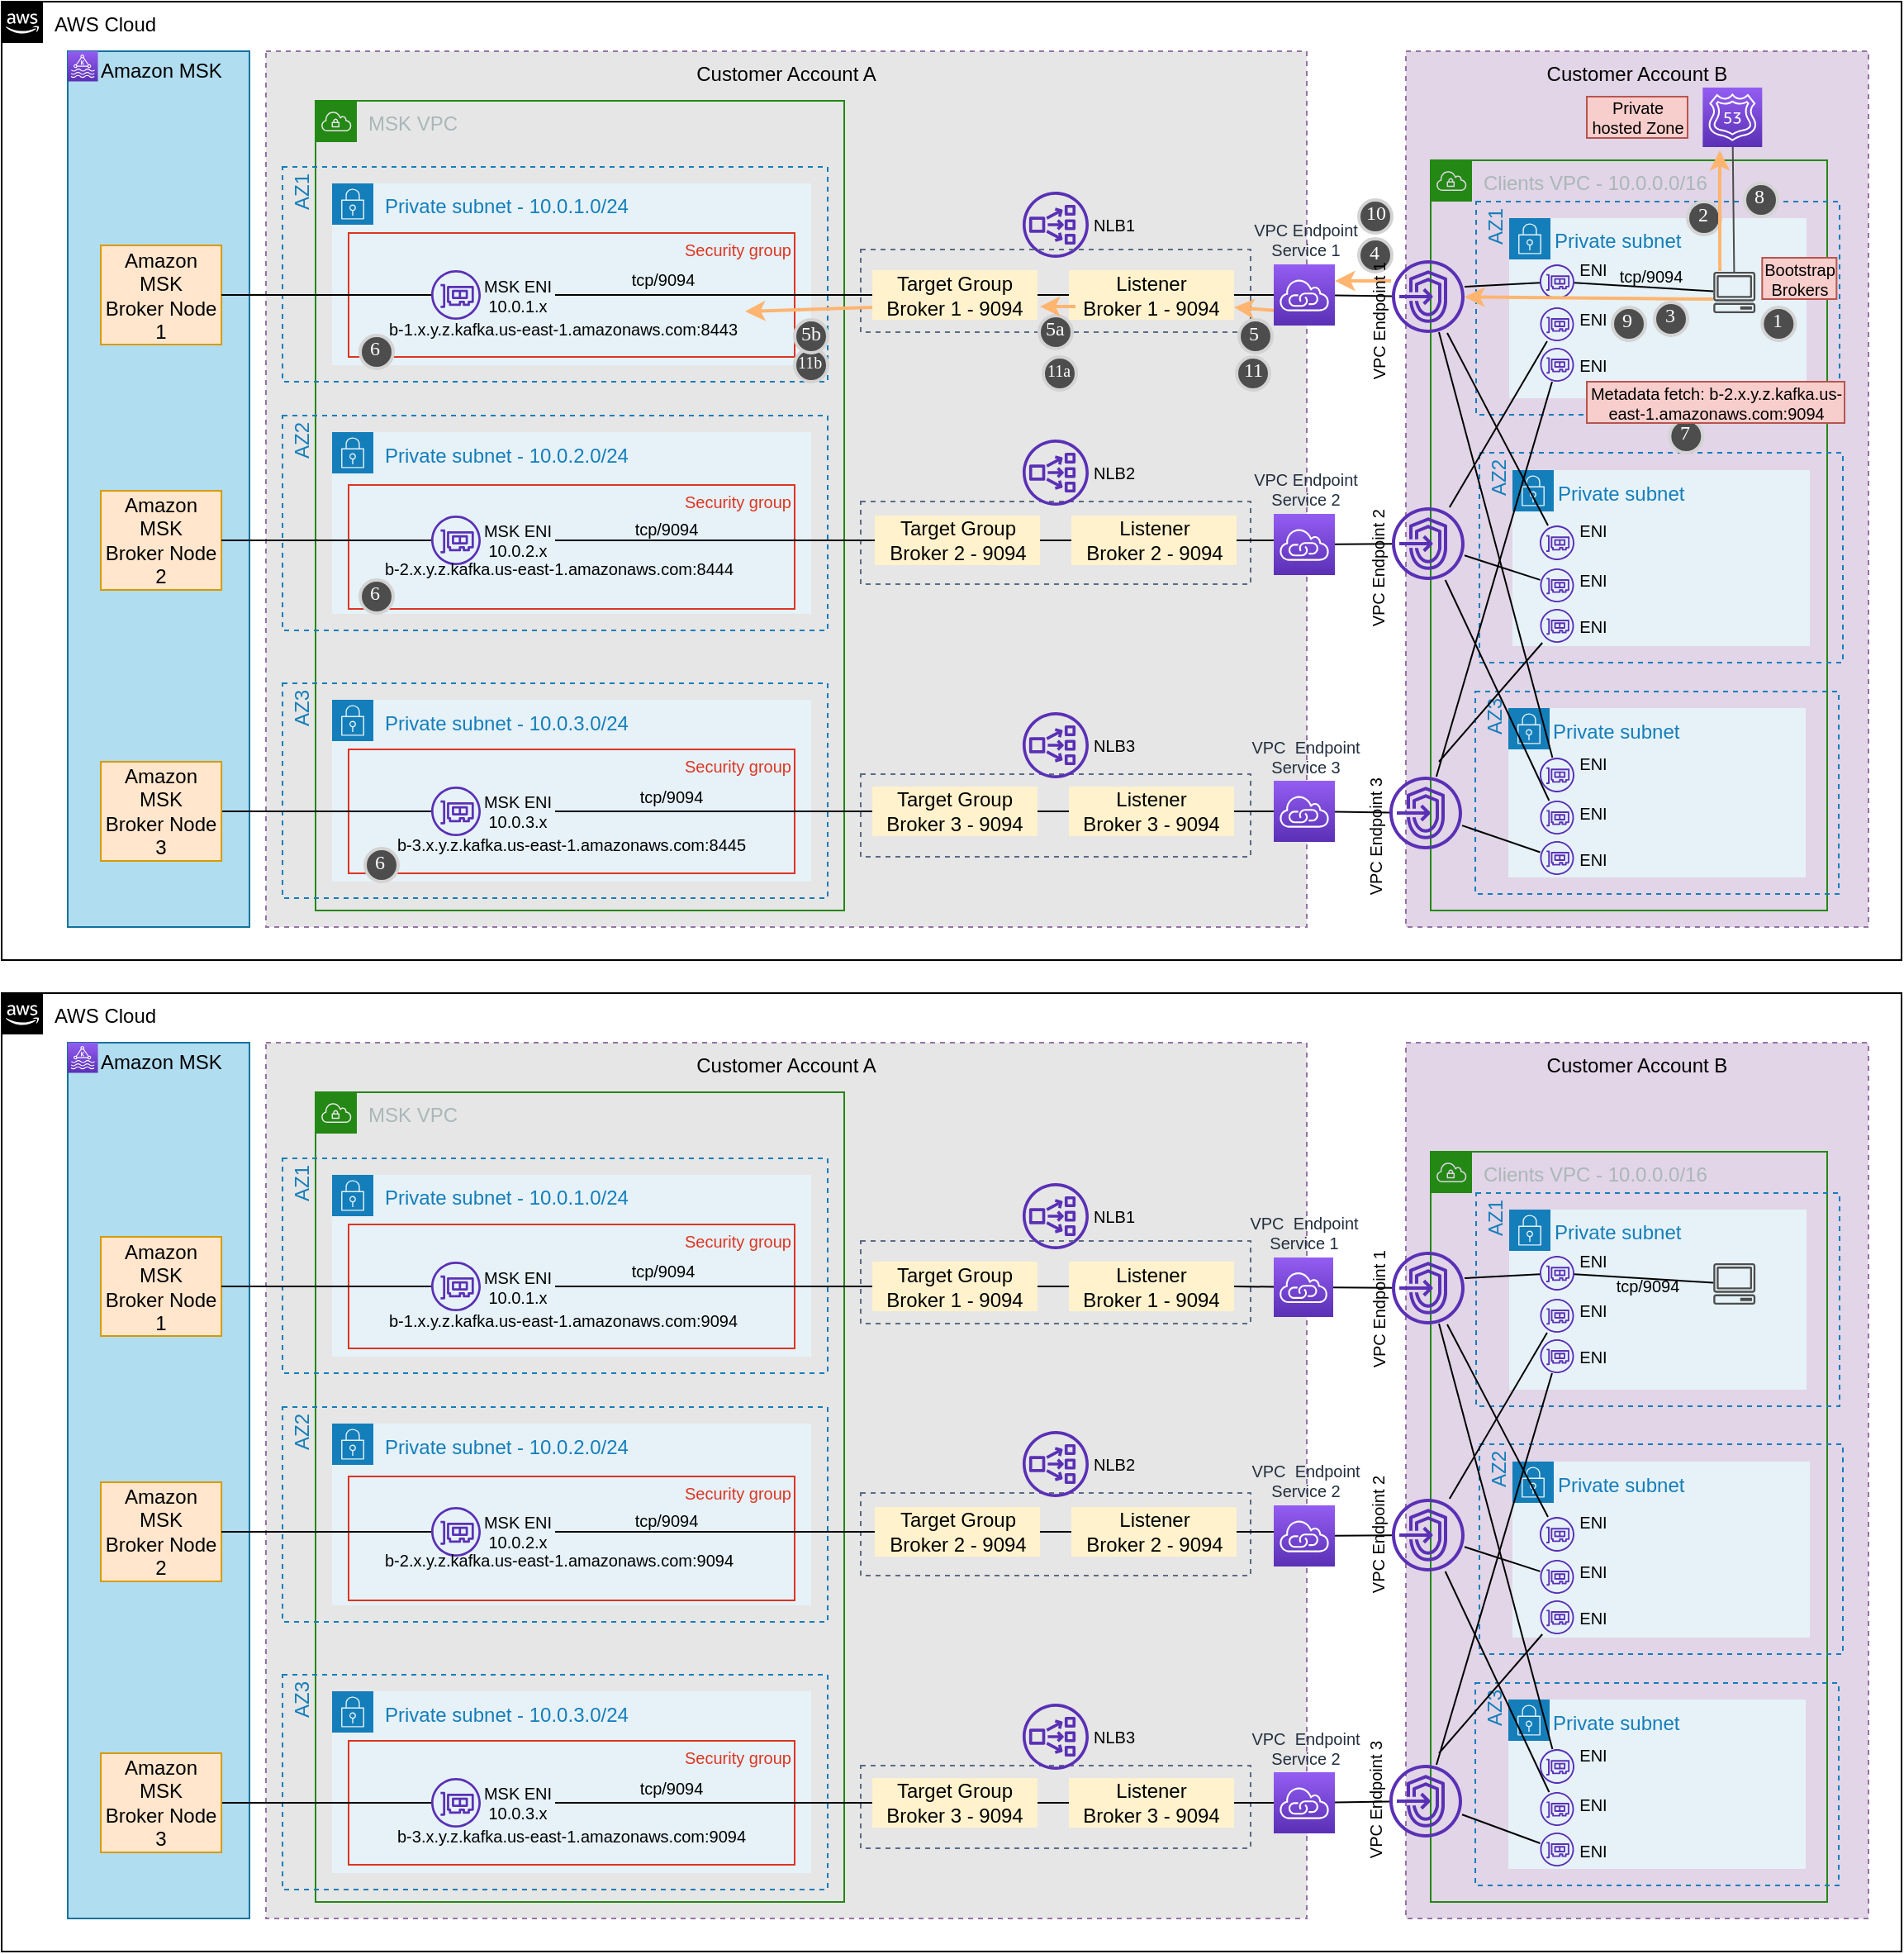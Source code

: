 <mxfile version="13.7.9" type="github">
  <diagram id="V1Vt3t-gvWR1uWZImgzx" name="Page-1">
    <mxGraphModel dx="1387" dy="724" grid="1" gridSize="10" guides="1" tooltips="1" connect="1" arrows="1" fold="1" page="1" pageScale="1" pageWidth="850" pageHeight="1100" math="0" shadow="0">
      <root>
        <mxCell id="0" />
        <mxCell id="1" parent="0" />
        <mxCell id="DqZF1T1k3552ePXCRRWf-1" value="AWS Cloud" style="points=[[0,0],[0.25,0],[0.5,0],[0.75,0],[1,0],[1,0.25],[1,0.5],[1,0.75],[1,1],[0.75,1],[0.5,1],[0.25,1],[0,1],[0,0.75],[0,0.5],[0,0.25]];outlineConnect=0;html=1;whiteSpace=wrap;fontSize=12;fontStyle=0;shape=mxgraph.aws4.group;grIcon=mxgraph.aws4.group_aws_cloud_alt;verticalAlign=top;align=left;spacingLeft=30;dashed=0;" parent="1" vertex="1">
          <mxGeometry x="10" y="40" width="1150" height="580" as="geometry" />
        </mxCell>
        <mxCell id="DqZF1T1k3552ePXCRRWf-12" value="Customer Account A" style="strokeColor=#9673a6;dashed=1;verticalAlign=top;fontStyle=0;align=center;fillColor=#E6E6E6;" parent="1" vertex="1">
          <mxGeometry x="170" y="70" width="630" height="530" as="geometry" />
        </mxCell>
        <mxCell id="nQkquUUah0399Bla8zBt-5" value="" style="fillColor=none;strokeColor=#5A6C86;dashed=1;verticalAlign=top;fontStyle=0;fontColor=#5A6C86;align=center;" parent="1" vertex="1">
          <mxGeometry x="530" y="507.5" width="236" height="50" as="geometry" />
        </mxCell>
        <mxCell id="nQkquUUah0399Bla8zBt-3" value="" style="fillColor=none;strokeColor=#5A6C86;dashed=1;verticalAlign=top;fontStyle=0;fontColor=#5A6C86;align=center;" parent="1" vertex="1">
          <mxGeometry x="530" y="342.5" width="236" height="50" as="geometry" />
        </mxCell>
        <mxCell id="DqZF1T1k3552ePXCRRWf-7" value="Amazon MSK" style="group;spacingRight=0;spacingLeft=20;align=left;fillColor=#b1ddf0;strokeColor=#10739e;container=0;spacing=0;" parent="1" vertex="1" connectable="0">
          <mxGeometry x="50" y="70" width="110" height="530" as="geometry" />
        </mxCell>
        <mxCell id="DqZF1T1k3552ePXCRRWf-13" value="Customer Account B" style="fillColor=#e1d5e7;strokeColor=#9673a6;dashed=1;verticalAlign=top;fontStyle=0;align=center;" parent="1" vertex="1">
          <mxGeometry x="860" y="70" width="280" height="530" as="geometry" />
        </mxCell>
        <mxCell id="DqZF1T1k3552ePXCRRWf-14" value="MSK VPC" style="points=[[0,0],[0.25,0],[0.5,0],[0.75,0],[1,0],[1,0.25],[1,0.5],[1,0.75],[1,1],[0.75,1],[0.5,1],[0.25,1],[0,1],[0,0.75],[0,0.5],[0,0.25]];outlineConnect=0;gradientColor=none;html=1;whiteSpace=wrap;fontSize=12;fontStyle=0;shape=mxgraph.aws4.group;grIcon=mxgraph.aws4.group_vpc;strokeColor=#248814;fillColor=none;verticalAlign=top;align=left;spacingLeft=30;fontColor=#AAB7B8;dashed=0;" parent="1" vertex="1">
          <mxGeometry x="200" y="100" width="320" height="490" as="geometry" />
        </mxCell>
        <mxCell id="DqZF1T1k3552ePXCRRWf-15" value="AZ1" style="fillColor=none;strokeColor=#147EBA;dashed=1;verticalAlign=top;fontStyle=0;fontColor=#147EBA;align=right;horizontal=0;spacing=0;spacingRight=4;" parent="1" vertex="1">
          <mxGeometry x="180" y="140" width="330" height="130" as="geometry" />
        </mxCell>
        <mxCell id="DqZF1T1k3552ePXCRRWf-16" value="AZ2" style="fillColor=none;strokeColor=#147EBA;dashed=1;verticalAlign=top;fontStyle=0;fontColor=#147EBA;align=right;horizontal=0;spacing=0;spacingRight=4;" parent="1" vertex="1">
          <mxGeometry x="180" y="290.5" width="330" height="130" as="geometry" />
        </mxCell>
        <mxCell id="DqZF1T1k3552ePXCRRWf-17" value="AZ3" style="fillColor=none;strokeColor=#147EBA;dashed=1;verticalAlign=top;fontStyle=0;fontColor=#147EBA;align=right;horizontal=0;spacing=0;spacingRight=4;" parent="1" vertex="1">
          <mxGeometry x="180" y="452.5" width="330" height="130" as="geometry" />
        </mxCell>
        <mxCell id="YOj0RfPdQwlDos6cRO1P-2" value="Clients VPC - 10.0.0.0/16" style="points=[[0,0],[0.25,0],[0.5,0],[0.75,0],[1,0],[1,0.25],[1,0.5],[1,0.75],[1,1],[0.75,1],[0.5,1],[0.25,1],[0,1],[0,0.75],[0,0.5],[0,0.25]];outlineConnect=0;gradientColor=none;html=1;whiteSpace=wrap;fontSize=12;fontStyle=0;shape=mxgraph.aws4.group;grIcon=mxgraph.aws4.group_vpc;strokeColor=#248814;fillColor=none;verticalAlign=top;align=left;spacingLeft=30;fontColor=#AAB7B8;dashed=0;" parent="1" vertex="1">
          <mxGeometry x="875" y="136" width="240" height="454" as="geometry" />
        </mxCell>
        <mxCell id="YOj0RfPdQwlDos6cRO1P-3" value="AZ1" style="fillColor=none;strokeColor=#147EBA;dashed=1;verticalAlign=top;fontStyle=0;fontColor=#147EBA;align=right;horizontal=0;spacing=0;spacingRight=4;" parent="1" vertex="1">
          <mxGeometry x="902.5" y="161" width="220" height="129" as="geometry" />
        </mxCell>
        <mxCell id="YOj0RfPdQwlDos6cRO1P-4" value="AZ2" style="fillColor=none;strokeColor=#147EBA;dashed=1;verticalAlign=top;fontStyle=0;fontColor=#147EBA;align=right;horizontal=0;spacing=0;spacingRight=4;" parent="1" vertex="1">
          <mxGeometry x="904.5" y="313" width="220" height="127" as="geometry" />
        </mxCell>
        <mxCell id="YOj0RfPdQwlDos6cRO1P-5" value="AZ3" style="fillColor=none;strokeColor=#147EBA;dashed=1;verticalAlign=top;fontStyle=0;fontColor=#147EBA;align=right;horizontal=0;spacing=0;spacingRight=4;" parent="1" vertex="1">
          <mxGeometry x="902" y="457.5" width="220" height="122.5" as="geometry" />
        </mxCell>
        <mxCell id="YOj0RfPdQwlDos6cRO1P-7" value="Private subnet - 10.0.1.0/24" style="points=[[0,0],[0.25,0],[0.5,0],[0.75,0],[1,0],[1,0.25],[1,0.5],[1,0.75],[1,1],[0.75,1],[0.5,1],[0.25,1],[0,1],[0,0.75],[0,0.5],[0,0.25]];outlineConnect=0;gradientColor=none;html=1;whiteSpace=wrap;fontSize=12;fontStyle=0;shape=mxgraph.aws4.group;grIcon=mxgraph.aws4.group_security_group;grStroke=0;strokeColor=#147EBA;fillColor=#E6F2F8;verticalAlign=top;align=left;spacingLeft=30;fontColor=#147EBA;dashed=0;" parent="1" vertex="1">
          <mxGeometry x="210" y="150" width="290" height="110" as="geometry" />
        </mxCell>
        <mxCell id="YOj0RfPdQwlDos6cRO1P-8" value="Private subnet - 10.0.2.0/24" style="points=[[0,0],[0.25,0],[0.5,0],[0.75,0],[1,0],[1,0.25],[1,0.5],[1,0.75],[1,1],[0.75,1],[0.5,1],[0.25,1],[0,1],[0,0.75],[0,0.5],[0,0.25]];outlineConnect=0;gradientColor=none;html=1;whiteSpace=wrap;fontSize=12;fontStyle=0;shape=mxgraph.aws4.group;grIcon=mxgraph.aws4.group_security_group;grStroke=0;strokeColor=#147EBA;fillColor=#E6F2F8;verticalAlign=top;align=left;spacingLeft=30;fontColor=#147EBA;dashed=0;" parent="1" vertex="1">
          <mxGeometry x="210" y="300.5" width="290" height="110" as="geometry" />
        </mxCell>
        <mxCell id="YOj0RfPdQwlDos6cRO1P-9" value="Private subnet - 10.0.3.0/24" style="points=[[0,0],[0.25,0],[0.5,0],[0.75,0],[1,0],[1,0.25],[1,0.5],[1,0.75],[1,1],[0.75,1],[0.5,1],[0.25,1],[0,1],[0,0.75],[0,0.5],[0,0.25]];outlineConnect=0;gradientColor=none;html=1;whiteSpace=wrap;fontSize=12;fontStyle=0;shape=mxgraph.aws4.group;grIcon=mxgraph.aws4.group_security_group;grStroke=0;strokeColor=#147EBA;fillColor=#E6F2F8;verticalAlign=top;align=left;spacingLeft=30;fontColor=#147EBA;dashed=0;" parent="1" vertex="1">
          <mxGeometry x="210" y="462.5" width="290" height="110" as="geometry" />
        </mxCell>
        <mxCell id="YOj0RfPdQwlDos6cRO1P-10" value="Private subnet" style="points=[[0,0],[0.25,0],[0.5,0],[0.75,0],[1,0],[1,0.25],[1,0.5],[1,0.75],[1,1],[0.75,1],[0.5,1],[0.25,1],[0,1],[0,0.75],[0,0.5],[0,0.25]];outlineConnect=0;gradientColor=none;html=1;whiteSpace=wrap;fontSize=12;fontStyle=0;shape=mxgraph.aws4.group;grIcon=mxgraph.aws4.group_security_group;grStroke=0;strokeColor=#147EBA;fillColor=#E6F2F8;verticalAlign=top;align=left;spacingLeft=25;fontColor=#147EBA;dashed=0;" parent="1" vertex="1">
          <mxGeometry x="922.5" y="171" width="180" height="109" as="geometry" />
        </mxCell>
        <mxCell id="YOj0RfPdQwlDos6cRO1P-11" value="Private subnet" style="points=[[0,0],[0.25,0],[0.5,0],[0.75,0],[1,0],[1,0.25],[1,0.5],[1,0.75],[1,1],[0.75,1],[0.5,1],[0.25,1],[0,1],[0,0.75],[0,0.5],[0,0.25]];outlineConnect=0;gradientColor=none;html=1;whiteSpace=wrap;fontSize=12;fontStyle=0;shape=mxgraph.aws4.group;grIcon=mxgraph.aws4.group_security_group;grStroke=0;strokeColor=#147EBA;fillColor=#E6F2F8;verticalAlign=top;align=left;spacingLeft=25;fontColor=#147EBA;dashed=0;" parent="1" vertex="1">
          <mxGeometry x="924.5" y="323.5" width="180" height="106.5" as="geometry" />
        </mxCell>
        <mxCell id="YOj0RfPdQwlDos6cRO1P-12" value="Private subnet" style="points=[[0,0],[0.25,0],[0.5,0],[0.75,0],[1,0],[1,0.25],[1,0.5],[1,0.75],[1,1],[0.75,1],[0.5,1],[0.25,1],[0,1],[0,0.75],[0,0.5],[0,0.25]];outlineConnect=0;gradientColor=none;html=1;whiteSpace=wrap;fontSize=12;fontStyle=0;shape=mxgraph.aws4.group;grIcon=mxgraph.aws4.group_security_group;grStroke=0;strokeColor=#147EBA;fillColor=#E6F2F8;verticalAlign=top;align=left;spacingLeft=25;fontColor=#147EBA;dashed=0;" parent="1" vertex="1">
          <mxGeometry x="922" y="467.5" width="180" height="102.5" as="geometry" />
        </mxCell>
        <mxCell id="YOj0RfPdQwlDos6cRO1P-15" value="Security group" style="fillColor=none;strokeColor=#DD3522;verticalAlign=top;fontStyle=0;fontColor=#DD3522;align=right;fontSize=10;spacing=0;spacingRight=2;" parent="1" vertex="1">
          <mxGeometry x="220" y="332.5" width="270" height="75" as="geometry" />
        </mxCell>
        <mxCell id="YOj0RfPdQwlDos6cRO1P-16" value="Security group" style="fillColor=none;strokeColor=#DD3522;verticalAlign=top;fontStyle=0;fontColor=#DD3522;align=right;fontSize=10;spacing=0;spacingRight=2;" parent="1" vertex="1">
          <mxGeometry x="220" y="492.5" width="270" height="75" as="geometry" />
        </mxCell>
        <mxCell id="YOj0RfPdQwlDos6cRO1P-17" value="Security group" style="fillColor=none;strokeColor=#DD3522;verticalAlign=top;fontStyle=0;fontColor=#DD3522;align=right;fontSize=10;spacing=0;spacingLeft=0;spacingRight=2;" parent="1" vertex="1">
          <mxGeometry x="220" y="180" width="270" height="75" as="geometry" />
        </mxCell>
        <mxCell id="YOj0RfPdQwlDos6cRO1P-18" value="" style="outlineConnect=0;fontColor=#232F3E;gradientColor=none;fillColor=#5A30B5;strokeColor=none;dashed=0;verticalLabelPosition=bottom;verticalAlign=top;align=center;html=1;fontSize=12;fontStyle=0;aspect=fixed;pointerEvents=1;shape=mxgraph.aws4.elastic_network_interface;" parent="1" vertex="1">
          <mxGeometry x="270" y="351" width="30" height="30" as="geometry" />
        </mxCell>
        <mxCell id="YOj0RfPdQwlDos6cRO1P-19" value="" style="outlineConnect=0;fontColor=#232F3E;gradientColor=none;fillColor=#5A30B5;strokeColor=none;dashed=0;verticalLabelPosition=bottom;verticalAlign=top;align=center;html=1;fontSize=12;fontStyle=0;aspect=fixed;pointerEvents=1;shape=mxgraph.aws4.elastic_network_interface;" parent="1" vertex="1">
          <mxGeometry x="270" y="515" width="30" height="30" as="geometry" />
        </mxCell>
        <mxCell id="YOj0RfPdQwlDos6cRO1P-14" value="" style="outlineConnect=0;fontColor=#232F3E;gradientColor=none;fillColor=#5A30B5;strokeColor=none;dashed=0;verticalLabelPosition=bottom;verticalAlign=top;align=center;html=1;fontSize=12;fontStyle=0;aspect=fixed;pointerEvents=1;shape=mxgraph.aws4.elastic_network_interface;" parent="1" vertex="1">
          <mxGeometry x="270" y="202.5" width="30" height="30" as="geometry" />
        </mxCell>
        <mxCell id="YOj0RfPdQwlDos6cRO1P-60" value="" style="edgeStyle=orthogonalEdgeStyle;rounded=0;orthogonalLoop=1;jettySize=auto;html=1;endArrow=none;endFill=0;fontSize=10;exitX=1;exitY=0.5;exitDx=0;exitDy=0;entryX=0;entryY=0.5;entryDx=0;entryDy=0;" parent="1" source="YOj0RfPdQwlDos6cRO1P-20" target="YOj0RfPdQwlDos6cRO1P-44" edge="1">
          <mxGeometry relative="1" as="geometry">
            <Array as="points">
              <mxPoint x="650" y="218" />
            </Array>
          </mxGeometry>
        </mxCell>
        <mxCell id="YOj0RfPdQwlDos6cRO1P-72" value="tcp/9094" style="edgeLabel;html=1;align=center;verticalAlign=middle;resizable=0;points=[];fontSize=10;labelBackgroundColor=none;" parent="YOj0RfPdQwlDos6cRO1P-60" vertex="1" connectable="0">
          <mxGeometry x="1" y="-245" relative="1" as="geometry">
            <mxPoint x="-127" y="235" as="offset" />
          </mxGeometry>
        </mxCell>
        <mxCell id="YOj0RfPdQwlDos6cRO1P-20" value="MSK ENI&lt;br&gt;10.0.1.x&lt;font style=&quot;font-size: 10px&quot;&gt;&lt;br style=&quot;font-size: 10px&quot;&gt;&lt;/font&gt;" style="text;html=1;strokeColor=none;fillColor=none;align=center;verticalAlign=middle;whiteSpace=wrap;rounded=0;fontSize=10;" parent="1" vertex="1">
          <mxGeometry x="300" y="207.5" width="45" height="20" as="geometry" />
        </mxCell>
        <mxCell id="YOj0RfPdQwlDos6cRO1P-61" value="" style="edgeStyle=orthogonalEdgeStyle;rounded=0;orthogonalLoop=1;jettySize=auto;html=1;endArrow=none;endFill=0;fontSize=10;entryX=0;entryY=0.5;entryDx=0;entryDy=0;" parent="1" source="YOj0RfPdQwlDos6cRO1P-21" target="YOj0RfPdQwlDos6cRO1P-46" edge="1">
          <mxGeometry relative="1" as="geometry" />
        </mxCell>
        <mxCell id="YOj0RfPdQwlDos6cRO1P-21" value="MSK ENI&lt;br&gt;10.0.2.x&lt;font style=&quot;font-size: 10px&quot;&gt;&lt;br style=&quot;font-size: 10px&quot;&gt;&lt;/font&gt;" style="text;html=1;strokeColor=none;fillColor=none;align=center;verticalAlign=middle;whiteSpace=wrap;rounded=0;fontSize=10;" parent="1" vertex="1">
          <mxGeometry x="300" y="356" width="45" height="20" as="geometry" />
        </mxCell>
        <mxCell id="YOj0RfPdQwlDos6cRO1P-62" value="" style="edgeStyle=orthogonalEdgeStyle;rounded=0;orthogonalLoop=1;jettySize=auto;html=1;endArrow=none;endFill=0;fontSize=10;entryX=0;entryY=0.5;entryDx=0;entryDy=0;" parent="1" source="YOj0RfPdQwlDos6cRO1P-22" target="YOj0RfPdQwlDos6cRO1P-47" edge="1">
          <mxGeometry relative="1" as="geometry" />
        </mxCell>
        <mxCell id="YOj0RfPdQwlDos6cRO1P-22" value="MSK ENI&lt;br&gt;10.0.3.x&lt;font style=&quot;font-size: 10px&quot;&gt;&lt;br style=&quot;font-size: 10px&quot;&gt;&lt;/font&gt;" style="text;html=1;strokeColor=none;fillColor=none;align=center;verticalAlign=middle;whiteSpace=wrap;rounded=0;fontSize=10;" parent="1" vertex="1">
          <mxGeometry x="300" y="520" width="45" height="20" as="geometry" />
        </mxCell>
        <mxCell id="YOj0RfPdQwlDos6cRO1P-23" value="b-1.x.y.z.kafka.us-east-1.amazonaws.com:8443" style="text;html=1;strokeColor=none;fillColor=none;align=center;verticalAlign=middle;whiteSpace=wrap;rounded=0;fontSize=10;" parent="1" vertex="1">
          <mxGeometry x="240" y="227.5" width="220" height="20" as="geometry" />
        </mxCell>
        <mxCell id="YOj0RfPdQwlDos6cRO1P-24" value="b-2.x.y.z.kafka.us-east-1.amazonaws.com:8444" style="text;html=1;strokeColor=none;fillColor=none;align=center;verticalAlign=middle;whiteSpace=wrap;rounded=0;fontSize=10;" parent="1" vertex="1">
          <mxGeometry x="238" y="376" width="219" height="14" as="geometry" />
        </mxCell>
        <mxCell id="YOj0RfPdQwlDos6cRO1P-25" value="b-3.x.y.z.kafka.us-east-1.amazonaws.com:8445" style="text;html=1;strokeColor=none;fillColor=none;align=center;verticalAlign=middle;whiteSpace=wrap;rounded=0;fontSize=10;" parent="1" vertex="1">
          <mxGeometry x="235" y="540" width="240" height="20" as="geometry" />
        </mxCell>
        <mxCell id="YOj0RfPdQwlDos6cRO1P-28" value="" style="outlineConnect=0;fontColor=#232F3E;gradientColor=none;fillColor=#5A30B5;strokeColor=none;dashed=0;verticalLabelPosition=bottom;verticalAlign=top;align=center;html=1;fontSize=12;fontStyle=0;aspect=fixed;pointerEvents=1;shape=mxgraph.aws4.network_load_balancer;" parent="1" vertex="1">
          <mxGeometry x="628" y="155" width="40" height="40" as="geometry" />
        </mxCell>
        <mxCell id="YOj0RfPdQwlDos6cRO1P-29" value="VPC Endpoint 2&lt;br style=&quot;font-size: 10px&quot;&gt;&lt;p style=&quot;margin-top: 0pt ; margin-bottom: 0pt ; margin-left: 0in ; text-align: left ; direction: ltr ; unicode-bidi: embed ; word-break: normal ; font-size: 10px&quot;&gt;&lt;/p&gt;" style="outlineConnect=0;gradientColor=none;fillColor=#5A30B5;strokeColor=none;dashed=0;verticalLabelPosition=middle;verticalAlign=middle;align=right;html=1;fontSize=10;fontStyle=0;aspect=fixed;pointerEvents=1;shape=mxgraph.aws4.endpoints;spacingBottom=-27;horizontal=0;labelPosition=left;" parent="1" vertex="1">
          <mxGeometry x="851.5" y="346" width="44" height="44" as="geometry" />
        </mxCell>
        <mxCell id="YOj0RfPdQwlDos6cRO1P-85" value="" style="edgeStyle=none;rounded=0;orthogonalLoop=1;jettySize=auto;html=1;endArrow=none;endFill=0;fontSize=10;" parent="1" source="YOj0RfPdQwlDos6cRO1P-31" target="YOj0RfPdQwlDos6cRO1P-29" edge="1">
          <mxGeometry relative="1" as="geometry" />
        </mxCell>
        <mxCell id="YOj0RfPdQwlDos6cRO1P-31" value="VPC&amp;nbsp;Endpoint&lt;br style=&quot;font-size: 10px&quot;&gt;Service 2" style="outlineConnect=0;fontColor=#232F3E;gradientColor=#945DF2;gradientDirection=north;fillColor=#5A30B5;strokeColor=#ffffff;dashed=0;verticalLabelPosition=top;verticalAlign=bottom;align=center;html=1;fontSize=10;fontStyle=0;aspect=fixed;shape=mxgraph.aws4.resourceIcon;resIcon=mxgraph.aws4.vpc_privatelink;horizontal=1;labelPosition=center;" parent="1" vertex="1">
          <mxGeometry x="780" y="350" width="37" height="37" as="geometry" />
        </mxCell>
        <mxCell id="YOj0RfPdQwlDos6cRO1P-77" value="" style="rounded=0;orthogonalLoop=1;jettySize=auto;html=1;endArrow=none;endFill=0;fontSize=10;" parent="1" source="YOj0RfPdQwlDos6cRO1P-34" target="YOj0RfPdQwlDos6cRO1P-67" edge="1">
          <mxGeometry relative="1" as="geometry">
            <mxPoint x="1010.5" y="215" as="targetPoint" />
          </mxGeometry>
        </mxCell>
        <mxCell id="YOj0RfPdQwlDos6cRO1P-78" value="tcp/9094" style="edgeLabel;html=1;align=center;verticalAlign=middle;resizable=0;points=[];fontSize=10;labelBackgroundColor=none;" parent="YOj0RfPdQwlDos6cRO1P-77" vertex="1" connectable="0">
          <mxGeometry x="-0.5" y="-1" relative="1" as="geometry">
            <mxPoint x="25" y="-6.5" as="offset" />
          </mxGeometry>
        </mxCell>
        <mxCell id="nQkquUUah0399Bla8zBt-12" value="" style="rounded=0;orthogonalLoop=1;jettySize=auto;html=1;endArrow=none;endFill=0;" parent="1" source="YOj0RfPdQwlDos6cRO1P-34" edge="1">
          <mxGeometry relative="1" as="geometry">
            <mxPoint x="895.5" y="212.541" as="targetPoint" />
          </mxGeometry>
        </mxCell>
        <mxCell id="YOj0RfPdQwlDos6cRO1P-34" value="" style="outlineConnect=0;fontColor=#232F3E;gradientColor=none;fillColor=#5A30B5;strokeColor=none;dashed=0;verticalLabelPosition=bottom;verticalAlign=top;align=center;html=1;fontSize=12;fontStyle=0;aspect=fixed;pointerEvents=1;shape=mxgraph.aws4.elastic_network_interface;" parent="1" vertex="1">
          <mxGeometry x="941" y="199" width="21" height="21" as="geometry" />
        </mxCell>
        <mxCell id="YOj0RfPdQwlDos6cRO1P-37" value="" style="fillColor=none;strokeColor=#5A6C86;dashed=1;verticalAlign=top;fontStyle=0;fontColor=#5A6C86;align=center;" parent="1" vertex="1">
          <mxGeometry x="530" y="190" width="236" height="50" as="geometry" />
        </mxCell>
        <mxCell id="YOj0RfPdQwlDos6cRO1P-65" value="" style="edgeStyle=orthogonalEdgeStyle;rounded=0;orthogonalLoop=1;jettySize=auto;html=1;endArrow=none;endFill=0;fontSize=10;" parent="1" source="YOj0RfPdQwlDos6cRO1P-44" target="YOj0RfPdQwlDos6cRO1P-45" edge="1">
          <mxGeometry relative="1" as="geometry" />
        </mxCell>
        <mxCell id="YOj0RfPdQwlDos6cRO1P-44" value="Target Group Broker 1 - 9094" style="rounded=0;whiteSpace=wrap;html=1;align=center;fillColor=#fff2cc;strokeColor=none;" parent="1" vertex="1">
          <mxGeometry x="537" y="202.5" width="100" height="30" as="geometry" />
        </mxCell>
        <mxCell id="YOj0RfPdQwlDos6cRO1P-81" style="rounded=0;orthogonalLoop=1;jettySize=auto;html=1;exitX=1;exitY=0.5;exitDx=0;exitDy=0;endArrow=none;endFill=0;fontSize=10;" parent="1" source="YOj0RfPdQwlDos6cRO1P-45" target="nQkquUUah0399Bla8zBt-8" edge="1">
          <mxGeometry relative="1" as="geometry" />
        </mxCell>
        <mxCell id="YOj0RfPdQwlDos6cRO1P-45" value="Listener &lt;br&gt;Broker 1 - 9094" style="rounded=0;whiteSpace=wrap;html=1;align=center;fillColor=#fff2cc;strokeColor=none;" parent="1" vertex="1">
          <mxGeometry x="656" y="202.5" width="100" height="30" as="geometry" />
        </mxCell>
        <mxCell id="YOj0RfPdQwlDos6cRO1P-63" value="" style="edgeStyle=orthogonalEdgeStyle;rounded=0;orthogonalLoop=1;jettySize=auto;html=1;endArrow=none;endFill=0;fontSize=10;" parent="1" source="YOj0RfPdQwlDos6cRO1P-46" target="YOj0RfPdQwlDos6cRO1P-48" edge="1">
          <mxGeometry relative="1" as="geometry" />
        </mxCell>
        <mxCell id="YOj0RfPdQwlDos6cRO1P-46" value="Target Group Broker 2 - 9094" style="rounded=0;whiteSpace=wrap;html=1;align=center;fillColor=#fff2cc;strokeColor=none;" parent="1" vertex="1">
          <mxGeometry x="538.5" y="351" width="100" height="30" as="geometry" />
        </mxCell>
        <mxCell id="YOj0RfPdQwlDos6cRO1P-66" value="" style="edgeStyle=orthogonalEdgeStyle;rounded=0;orthogonalLoop=1;jettySize=auto;html=1;endArrow=none;endFill=0;fontSize=10;" parent="1" source="YOj0RfPdQwlDos6cRO1P-47" target="YOj0RfPdQwlDos6cRO1P-49" edge="1">
          <mxGeometry relative="1" as="geometry" />
        </mxCell>
        <mxCell id="YOj0RfPdQwlDos6cRO1P-47" value="Target Group Broker 3 - 9094" style="rounded=0;whiteSpace=wrap;html=1;align=center;fillColor=#fff2cc;strokeColor=none;" parent="1" vertex="1">
          <mxGeometry x="537" y="515" width="100" height="30" as="geometry" />
        </mxCell>
        <mxCell id="YOj0RfPdQwlDos6cRO1P-48" value="Listener &lt;br&gt;Broker 2 - 9094" style="rounded=0;whiteSpace=wrap;html=1;align=center;fillColor=#fff2cc;strokeColor=none;" parent="1" vertex="1">
          <mxGeometry x="657.5" y="351" width="100" height="30" as="geometry" />
        </mxCell>
        <mxCell id="YOj0RfPdQwlDos6cRO1P-49" value="Listener &lt;br&gt;Broker 3 - 9094" style="rounded=0;whiteSpace=wrap;html=1;align=center;fillColor=#fff2cc;strokeColor=none;" parent="1" vertex="1">
          <mxGeometry x="656" y="515" width="100" height="30" as="geometry" />
        </mxCell>
        <mxCell id="YOj0RfPdQwlDos6cRO1P-53" value="" style="outlineConnect=0;fontColor=#232F3E;gradientColor=#945DF2;gradientDirection=north;fillColor=#5A30B5;strokeColor=#ffffff;dashed=0;verticalLabelPosition=bottom;verticalAlign=top;align=center;html=1;fontSize=12;fontStyle=0;aspect=fixed;shape=mxgraph.aws4.resourceIcon;resIcon=mxgraph.aws4.route_53;" parent="1" vertex="1">
          <mxGeometry x="1039.66" y="92" width="36" height="36" as="geometry" />
        </mxCell>
        <mxCell id="DqZF1T1k3552ePXCRRWf-6" value="" style="outlineConnect=0;fontColor=#232F3E;gradientColor=#945DF2;gradientDirection=north;fillColor=#5A30B5;strokeColor=#ffffff;dashed=0;verticalLabelPosition=bottom;verticalAlign=top;align=left;html=1;fontSize=12;fontStyle=0;aspect=fixed;shape=mxgraph.aws4.resourceIcon;resIcon=mxgraph.aws4.managed_streaming_for_kafka;" parent="1" vertex="1">
          <mxGeometry x="49.999" y="70" width="18.261" height="18.261" as="geometry" />
        </mxCell>
        <mxCell id="DqZF1T1k3552ePXCRRWf-9" value="Amazon MSK&lt;br&gt;Broker Node 1" style="rounded=0;whiteSpace=wrap;html=1;align=center;fillColor=#ffe6cc;strokeColor=#d79b00;" parent="1" vertex="1">
          <mxGeometry x="69.998" y="187.5" width="73.043" height="60" as="geometry" />
        </mxCell>
        <mxCell id="DqZF1T1k3552ePXCRRWf-10" value="Amazon MSK&lt;br&gt;Broker Node 2" style="rounded=0;whiteSpace=wrap;html=1;align=center;fillColor=#ffe6cc;strokeColor=#d79b00;" parent="1" vertex="1">
          <mxGeometry x="69.998" y="336" width="73.043" height="60" as="geometry" />
        </mxCell>
        <mxCell id="YOj0RfPdQwlDos6cRO1P-58" value="" style="edgeStyle=orthogonalEdgeStyle;rounded=0;orthogonalLoop=1;jettySize=auto;html=1;fontSize=10;endArrow=none;endFill=0;" parent="1" source="DqZF1T1k3552ePXCRRWf-11" target="YOj0RfPdQwlDos6cRO1P-19" edge="1">
          <mxGeometry relative="1" as="geometry">
            <mxPoint x="227.391" y="522.5" as="targetPoint" />
          </mxGeometry>
        </mxCell>
        <mxCell id="DqZF1T1k3552ePXCRRWf-11" value="Amazon MSK&lt;br&gt;Broker Node 3" style="rounded=0;whiteSpace=wrap;html=1;align=center;fillColor=#ffe6cc;strokeColor=#d79b00;" parent="1" vertex="1">
          <mxGeometry x="69.998" y="500" width="73.043" height="60" as="geometry" />
        </mxCell>
        <mxCell id="YOj0RfPdQwlDos6cRO1P-56" value="" style="edgeStyle=orthogonalEdgeStyle;rounded=0;orthogonalLoop=1;jettySize=auto;html=1;fontSize=10;endArrow=none;endFill=0;" parent="1" source="DqZF1T1k3552ePXCRRWf-10" target="YOj0RfPdQwlDos6cRO1P-18" edge="1">
          <mxGeometry relative="1" as="geometry" />
        </mxCell>
        <mxCell id="YOj0RfPdQwlDos6cRO1P-55" value="" style="edgeStyle=orthogonalEdgeStyle;rounded=0;orthogonalLoop=1;jettySize=auto;html=1;fontSize=10;endArrow=none;endFill=0;" parent="1" source="DqZF1T1k3552ePXCRRWf-9" target="YOj0RfPdQwlDos6cRO1P-14" edge="1">
          <mxGeometry relative="1" as="geometry" />
        </mxCell>
        <mxCell id="YOj0RfPdQwlDos6cRO1P-93" value="" style="edgeStyle=none;rounded=0;orthogonalLoop=1;jettySize=auto;html=1;endArrow=none;endFill=0;strokeColor=#4D4D4D;fontSize=10;" parent="1" source="YOj0RfPdQwlDos6cRO1P-67" target="YOj0RfPdQwlDos6cRO1P-53" edge="1">
          <mxGeometry relative="1" as="geometry">
            <mxPoint x="1059.5" y="201" as="targetPoint" />
          </mxGeometry>
        </mxCell>
        <mxCell id="YOj0RfPdQwlDos6cRO1P-67" value="" style="outlineConnect=0;fontColor=#232F3E;gradientColor=none;strokeColor=none;dashed=0;verticalLabelPosition=bottom;verticalAlign=top;align=center;html=1;fontSize=12;fontStyle=0;aspect=fixed;pointerEvents=1;shape=mxgraph.aws4.client;strokeWidth=1;fillColor=#4D4D4D;" parent="1" vertex="1">
          <mxGeometry x="1046" y="203.5" width="25.66" height="25" as="geometry" />
        </mxCell>
        <mxCell id="YOj0RfPdQwlDos6cRO1P-69" value="&lt;font style=&quot;font-size: 10px&quot;&gt;ENI&lt;br style=&quot;font-size: 10px&quot;&gt;&lt;/font&gt;" style="text;html=1;strokeColor=none;fillColor=none;align=center;verticalAlign=middle;whiteSpace=wrap;rounded=0;fontSize=10;" parent="1" vertex="1">
          <mxGeometry x="959" y="192" width="29" height="20" as="geometry" />
        </mxCell>
        <mxCell id="YOj0RfPdQwlDos6cRO1P-73" value="tcp/9094" style="edgeLabel;html=1;align=center;verticalAlign=middle;resizable=0;points=[];fontSize=10;labelBackgroundColor=none;" parent="1" vertex="1" connectable="0">
          <mxGeometry x="430" y="217.5" as="geometry">
            <mxPoint x="-18" y="141" as="offset" />
          </mxGeometry>
        </mxCell>
        <mxCell id="YOj0RfPdQwlDos6cRO1P-74" value="tcp/9094" style="edgeLabel;html=1;align=center;verticalAlign=middle;resizable=0;points=[];fontSize=10;labelBackgroundColor=none;" parent="1" vertex="1" connectable="0">
          <mxGeometry x="430" y="386" as="geometry">
            <mxPoint x="-15" y="135" as="offset" />
          </mxGeometry>
        </mxCell>
        <mxCell id="YOj0RfPdQwlDos6cRO1P-82" style="rounded=0;orthogonalLoop=1;jettySize=auto;html=1;exitX=1;exitY=0.5;exitDx=0;exitDy=0;endArrow=none;endFill=0;fontSize=10;" parent="1" source="YOj0RfPdQwlDos6cRO1P-49" target="nQkquUUah0399Bla8zBt-9" edge="1">
          <mxGeometry relative="1" as="geometry">
            <mxPoint x="766" y="227.5" as="sourcePoint" />
            <mxPoint x="810.316" y="375.5" as="targetPoint" />
          </mxGeometry>
        </mxCell>
        <mxCell id="YOj0RfPdQwlDos6cRO1P-83" style="rounded=0;orthogonalLoop=1;jettySize=auto;html=1;endArrow=none;endFill=0;fontSize=10;exitX=1;exitY=0.5;exitDx=0;exitDy=0;" parent="1" source="YOj0RfPdQwlDos6cRO1P-48" edge="1">
          <mxGeometry relative="1" as="geometry">
            <mxPoint x="766" y="227.5" as="sourcePoint" />
            <mxPoint x="780" y="366" as="targetPoint" />
            <Array as="points">
              <mxPoint x="780" y="366" />
            </Array>
          </mxGeometry>
        </mxCell>
        <mxCell id="YOj0RfPdQwlDos6cRO1P-94" value="2" style="ellipse;whiteSpace=wrap;html=1;aspect=fixed;strokeWidth=2;fontFamily=Tahoma;spacingBottom=4;spacingRight=2;strokeColor=#d3d3d3;labelBackgroundColor=none;fillColor=#4D4D4D;align=left;fontColor=#FFFFFF;spacingLeft=4;" parent="1" vertex="1">
          <mxGeometry x="1030.5" y="161" width="20" height="20" as="geometry" />
        </mxCell>
        <mxCell id="YOj0RfPdQwlDos6cRO1P-95" value="3" style="ellipse;whiteSpace=wrap;html=1;aspect=fixed;strokeWidth=2;fontFamily=Tahoma;spacingBottom=4;spacingRight=2;strokeColor=#d3d3d3;labelBackgroundColor=none;fillColor=#4D4D4D;align=left;fontColor=#FFFFFF;spacingLeft=4;" parent="1" vertex="1">
          <mxGeometry x="1010.5" y="222" width="20" height="20" as="geometry" />
        </mxCell>
        <mxCell id="YOj0RfPdQwlDos6cRO1P-96" value="4" style="ellipse;whiteSpace=wrap;html=1;aspect=fixed;strokeWidth=2;fontFamily=Tahoma;spacingBottom=4;spacingRight=2;strokeColor=#d3d3d3;labelBackgroundColor=none;fillColor=#4D4D4D;align=left;fontColor=#FFFFFF;spacingLeft=4;" parent="1" vertex="1">
          <mxGeometry x="831.5" y="183.5" width="20" height="20" as="geometry" />
        </mxCell>
        <mxCell id="YOj0RfPdQwlDos6cRO1P-97" value="5" style="ellipse;whiteSpace=wrap;html=1;aspect=fixed;strokeWidth=2;fontFamily=Tahoma;spacingBottom=4;spacingRight=2;strokeColor=#d3d3d3;labelBackgroundColor=none;fillColor=#4D4D4D;align=left;fontColor=#FFFFFF;spacingLeft=4;" parent="1" vertex="1">
          <mxGeometry x="759" y="232.5" width="20" height="20" as="geometry" />
        </mxCell>
        <mxCell id="YOj0RfPdQwlDos6cRO1P-99" value="1" style="ellipse;whiteSpace=wrap;html=1;aspect=fixed;strokeWidth=2;fontFamily=Tahoma;spacingBottom=4;spacingRight=2;strokeColor=#d3d3d3;labelBackgroundColor=none;fillColor=#4D4D4D;align=left;fontColor=#FFFFFF;spacingLeft=4;" parent="1" vertex="1">
          <mxGeometry x="1075.66" y="225" width="20" height="20" as="geometry" />
        </mxCell>
        <mxCell id="J3hpJYSXND3omHvZxPC7-1" value="&lt;font style=&quot;font-size: 10px&quot;&gt;Bootstrap Brokers&lt;br style=&quot;font-size: 10px&quot;&gt;&lt;/font&gt;" style="text;html=1;strokeColor=#b85450;fillColor=#f8cecc;align=center;verticalAlign=middle;whiteSpace=wrap;rounded=0;fontSize=10;" parent="1" vertex="1">
          <mxGeometry x="1075.66" y="195" width="45" height="25" as="geometry" />
        </mxCell>
        <mxCell id="J3hpJYSXND3omHvZxPC7-3" value="&lt;font style=&quot;font-size: 10px&quot;&gt;Private hosted Zone&lt;br style=&quot;font-size: 10px&quot;&gt;&lt;/font&gt;" style="text;html=1;strokeColor=#b85450;fillColor=#f8cecc;align=center;verticalAlign=middle;whiteSpace=wrap;rounded=0;fontSize=10;" parent="1" vertex="1">
          <mxGeometry x="969.5" y="97.5" width="61" height="25" as="geometry" />
        </mxCell>
        <mxCell id="J3hpJYSXND3omHvZxPC7-4" value="" style="endArrow=classic;html=1;strokeColor=#FFB570;entryX=0.287;entryY=1.056;entryDx=0;entryDy=0;entryPerimeter=0;strokeWidth=2;jumpSize=6;exitX=0.154;exitY=-0.02;exitDx=0;exitDy=0;exitPerimeter=0;" parent="1" edge="1" target="YOj0RfPdQwlDos6cRO1P-53" source="YOj0RfPdQwlDos6cRO1P-67">
          <mxGeometry width="50" height="50" relative="1" as="geometry">
            <mxPoint x="1037.996" y="263.986" as="sourcePoint" />
            <mxPoint x="1038" y="147.016" as="targetPoint" />
          </mxGeometry>
        </mxCell>
        <mxCell id="J3hpJYSXND3omHvZxPC7-6" value="" style="endArrow=classic;html=1;strokeColor=#FFB570;strokeWidth=2;jumpSize=6;" parent="1" target="nQkquUUah0399Bla8zBt-10" edge="1">
          <mxGeometry width="50" height="50" relative="1" as="geometry">
            <mxPoint x="1046" y="220" as="sourcePoint" />
            <mxPoint x="1048" y="161.016" as="targetPoint" />
          </mxGeometry>
        </mxCell>
        <mxCell id="J3hpJYSXND3omHvZxPC7-8" value="" style="endArrow=classic;html=1;strokeColor=#FFB570;strokeWidth=2;jumpSize=6;entryX=1;entryY=0.784;entryDx=0;entryDy=0;entryPerimeter=0;" parent="1" edge="1">
          <mxGeometry width="50" height="50" relative="1" as="geometry">
            <mxPoint x="851" y="209" as="sourcePoint" />
            <mxPoint x="817" y="209.008" as="targetPoint" />
          </mxGeometry>
        </mxCell>
        <mxCell id="J3hpJYSXND3omHvZxPC7-11" value="5a" style="ellipse;whiteSpace=wrap;html=1;aspect=fixed;strokeWidth=2;fontFamily=Tahoma;spacingBottom=4;spacingRight=0;strokeColor=#d3d3d3;labelBackgroundColor=none;fillColor=#4D4D4D;align=left;fontColor=#FFFFFF;spacingLeft=2;" parent="1" vertex="1">
          <mxGeometry x="638" y="230" width="20" height="20" as="geometry" />
        </mxCell>
        <mxCell id="J3hpJYSXND3omHvZxPC7-19" value="7" style="ellipse;whiteSpace=wrap;html=1;aspect=fixed;strokeWidth=2;fontFamily=Tahoma;spacingBottom=4;spacingRight=2;strokeColor=#d3d3d3;labelBackgroundColor=none;fillColor=#4D4D4D;align=left;fontColor=#FFFFFF;spacingLeft=4;" parent="1" vertex="1">
          <mxGeometry x="1019.66" y="293" width="20" height="20" as="geometry" />
        </mxCell>
        <mxCell id="J3hpJYSXND3omHvZxPC7-20" value="8" style="ellipse;whiteSpace=wrap;html=1;aspect=fixed;strokeWidth=2;fontFamily=Tahoma;spacingBottom=4;spacingRight=2;strokeColor=#d3d3d3;labelBackgroundColor=none;fillColor=#4D4D4D;align=left;fontColor=#FFFFFF;spacingLeft=4;" parent="1" vertex="1">
          <mxGeometry x="1065" y="150" width="20" height="20" as="geometry" />
        </mxCell>
        <mxCell id="J3hpJYSXND3omHvZxPC7-21" value="9" style="ellipse;whiteSpace=wrap;html=1;aspect=fixed;strokeWidth=2;fontFamily=Tahoma;spacingBottom=4;spacingRight=2;strokeColor=#d3d3d3;labelBackgroundColor=none;fillColor=#4D4D4D;align=left;fontColor=#FFFFFF;spacingLeft=4;" parent="1" vertex="1">
          <mxGeometry x="985" y="225" width="20" height="20" as="geometry" />
        </mxCell>
        <mxCell id="J3hpJYSXND3omHvZxPC7-22" value="10" style="ellipse;whiteSpace=wrap;html=1;aspect=fixed;strokeWidth=2;fontFamily=Tahoma;spacingBottom=4;spacingRight=2;strokeColor=#d3d3d3;labelBackgroundColor=none;fillColor=#4D4D4D;align=left;fontColor=#FFFFFF;spacingLeft=2;" parent="1" vertex="1">
          <mxGeometry x="831.5" y="160" width="20" height="20" as="geometry" />
        </mxCell>
        <mxCell id="J3hpJYSXND3omHvZxPC7-23" value="" style="rounded=0;jumpSize=6;orthogonalLoop=1;jettySize=auto;html=1;strokeColor=#FFB570;strokeWidth=2;entryX=1;entryY=0.75;entryDx=0;entryDy=0;exitX=0.054;exitY=0.757;exitDx=0;exitDy=0;exitPerimeter=0;" parent="1" source="nQkquUUah0399Bla8zBt-8" target="YOj0RfPdQwlDos6cRO1P-45" edge="1">
          <mxGeometry relative="1" as="geometry">
            <mxPoint x="796.666" y="391" as="sourcePoint" />
            <mxPoint x="760" y="321.01" as="targetPoint" />
          </mxGeometry>
        </mxCell>
        <mxCell id="J3hpJYSXND3omHvZxPC7-24" value="11" style="ellipse;whiteSpace=wrap;html=1;aspect=fixed;strokeWidth=2;fontFamily=Tahoma;spacingBottom=4;spacingRight=2;strokeColor=#d3d3d3;labelBackgroundColor=none;fillColor=#4D4D4D;align=left;fontColor=#FFFFFF;spacingLeft=2;" parent="1" vertex="1">
          <mxGeometry x="757.5" y="255" width="20" height="20" as="geometry" />
        </mxCell>
        <mxCell id="J3hpJYSXND3omHvZxPC7-25" value="" style="rounded=0;jumpSize=6;orthogonalLoop=1;jettySize=auto;html=1;strokeColor=#FFB570;strokeWidth=2;entryX=1;entryY=0.75;entryDx=0;entryDy=0;exitX=0.025;exitY=0.75;exitDx=0;exitDy=0;exitPerimeter=0;" parent="1" edge="1">
          <mxGeometry relative="1" as="geometry">
            <mxPoint x="660" y="224.5" as="sourcePoint" />
            <mxPoint x="638.5" y="224.5" as="targetPoint" />
          </mxGeometry>
        </mxCell>
        <mxCell id="J3hpJYSXND3omHvZxPC7-26" value="11a" style="ellipse;whiteSpace=wrap;html=1;aspect=fixed;strokeWidth=2;fontFamily=Tahoma;spacingBottom=4;spacingRight=2;strokeColor=#d3d3d3;labelBackgroundColor=none;fillColor=#4D4D4D;align=left;fontColor=#FFFFFF;spacingLeft=0;fontSize=10;" parent="1" vertex="1">
          <mxGeometry x="640.5" y="255" width="20" height="20" as="geometry" />
        </mxCell>
        <mxCell id="J3hpJYSXND3omHvZxPC7-27" value="" style="endArrow=classic;html=1;strokeColor=#FFB570;strokeWidth=2;jumpSize=6;exitX=0;exitY=0.75;exitDx=0;exitDy=0;entryX=1;entryY=0;entryDx=0;entryDy=0;" parent="1" source="YOj0RfPdQwlDos6cRO1P-44" edge="1" target="YOj0RfPdQwlDos6cRO1P-23">
          <mxGeometry width="50" height="50" relative="1" as="geometry">
            <mxPoint x="572" y="295" as="sourcePoint" />
            <mxPoint x="457" y="383" as="targetPoint" />
          </mxGeometry>
        </mxCell>
        <mxCell id="J3hpJYSXND3omHvZxPC7-28" value="11b" style="ellipse;whiteSpace=wrap;html=1;aspect=fixed;strokeWidth=2;fontFamily=Tahoma;spacingBottom=4;spacingRight=2;strokeColor=#d3d3d3;labelBackgroundColor=none;fillColor=#4D4D4D;align=left;fontColor=#FFFFFF;spacingLeft=0;fontSize=10;" parent="1" vertex="1">
          <mxGeometry x="490" y="250" width="20" height="20" as="geometry" />
        </mxCell>
        <mxCell id="nQkquUUah0399Bla8zBt-1" value="&lt;font style=&quot;font-size: 10px&quot;&gt;NLB1&lt;br style=&quot;font-size: 10px&quot;&gt;&lt;/font&gt;" style="text;html=1;strokeColor=none;fillColor=none;align=center;verticalAlign=middle;whiteSpace=wrap;rounded=0;fontSize=10;" parent="1" vertex="1">
          <mxGeometry x="660.5" y="165" width="45" height="20" as="geometry" />
        </mxCell>
        <mxCell id="nQkquUUah0399Bla8zBt-2" value="" style="outlineConnect=0;fontColor=#232F3E;gradientColor=none;fillColor=#5A30B5;strokeColor=none;dashed=0;verticalLabelPosition=bottom;verticalAlign=top;align=center;html=1;fontSize=12;fontStyle=0;aspect=fixed;pointerEvents=1;shape=mxgraph.aws4.network_load_balancer;" parent="1" vertex="1">
          <mxGeometry x="628" y="305" width="40" height="40" as="geometry" />
        </mxCell>
        <mxCell id="nQkquUUah0399Bla8zBt-4" value="&lt;font style=&quot;font-size: 10px&quot;&gt;NLB2&lt;br style=&quot;font-size: 10px&quot;&gt;&lt;/font&gt;" style="text;html=1;strokeColor=none;fillColor=none;align=center;verticalAlign=middle;whiteSpace=wrap;rounded=0;fontSize=10;" parent="1" vertex="1">
          <mxGeometry x="660.5" y="315" width="45" height="20" as="geometry" />
        </mxCell>
        <mxCell id="nQkquUUah0399Bla8zBt-6" value="" style="outlineConnect=0;fontColor=#232F3E;gradientColor=none;fillColor=#5A30B5;strokeColor=none;dashed=0;verticalLabelPosition=bottom;verticalAlign=top;align=center;html=1;fontSize=12;fontStyle=0;aspect=fixed;pointerEvents=1;shape=mxgraph.aws4.network_load_balancer;" parent="1" vertex="1">
          <mxGeometry x="628" y="470" width="40" height="40" as="geometry" />
        </mxCell>
        <mxCell id="nQkquUUah0399Bla8zBt-7" value="&lt;font style=&quot;font-size: 10px&quot;&gt;NLB3&lt;br style=&quot;font-size: 10px&quot;&gt;&lt;/font&gt;" style="text;html=1;strokeColor=none;fillColor=none;align=center;verticalAlign=middle;whiteSpace=wrap;rounded=0;fontSize=10;" parent="1" vertex="1">
          <mxGeometry x="660.5" y="480" width="45" height="20" as="geometry" />
        </mxCell>
        <mxCell id="nQkquUUah0399Bla8zBt-13" value="" style="edgeStyle=none;rounded=0;orthogonalLoop=1;jettySize=auto;html=1;endArrow=none;endFill=0;" parent="1" source="nQkquUUah0399Bla8zBt-8" target="nQkquUUah0399Bla8zBt-10" edge="1">
          <mxGeometry relative="1" as="geometry" />
        </mxCell>
        <mxCell id="nQkquUUah0399Bla8zBt-8" value="VPC Endpoint&lt;br style=&quot;font-size: 10px&quot;&gt;Service 1" style="outlineConnect=0;fontColor=#232F3E;gradientColor=#945DF2;gradientDirection=north;fillColor=#5A30B5;strokeColor=#ffffff;dashed=0;verticalLabelPosition=top;verticalAlign=bottom;align=center;html=1;fontSize=10;fontStyle=0;aspect=fixed;shape=mxgraph.aws4.resourceIcon;resIcon=mxgraph.aws4.vpc_privatelink;horizontal=1;labelPosition=center;" parent="1" vertex="1">
          <mxGeometry x="780" y="199" width="37" height="37" as="geometry" />
        </mxCell>
        <mxCell id="k4Ie8rZXymBCQABj3Up5-147" style="edgeStyle=none;rounded=0;orthogonalLoop=1;jettySize=auto;html=1;endArrow=none;endFill=0;fontSize=10;" edge="1" parent="1" source="nQkquUUah0399Bla8zBt-9" target="DqZF1T1k3552ePXCRRWf-12">
          <mxGeometry relative="1" as="geometry" />
        </mxCell>
        <mxCell id="nQkquUUah0399Bla8zBt-9" value="VPC&amp;nbsp; Endpoint&lt;br style=&quot;font-size: 10px&quot;&gt;Service 3" style="outlineConnect=0;fontColor=#232F3E;gradientColor=#945DF2;gradientDirection=north;fillColor=#5A30B5;strokeColor=#ffffff;dashed=0;verticalLabelPosition=top;verticalAlign=bottom;align=center;html=1;fontSize=10;fontStyle=0;aspect=fixed;shape=mxgraph.aws4.resourceIcon;resIcon=mxgraph.aws4.vpc_privatelink;horizontal=1;labelPosition=center;" parent="1" vertex="1">
          <mxGeometry x="780" y="511.5" width="37" height="37" as="geometry" />
        </mxCell>
        <mxCell id="nQkquUUah0399Bla8zBt-10" value="VPC Endpoint 1&lt;br style=&quot;font-size: 10px&quot;&gt;&lt;p style=&quot;margin-top: 0pt ; margin-bottom: 0pt ; margin-left: 0in ; text-align: left ; direction: ltr ; unicode-bidi: embed ; word-break: normal ; font-size: 10px&quot;&gt;&lt;/p&gt;" style="outlineConnect=0;gradientColor=none;fillColor=#5A30B5;strokeColor=none;dashed=0;verticalLabelPosition=middle;verticalAlign=middle;align=right;html=1;fontSize=10;fontStyle=0;aspect=fixed;pointerEvents=1;shape=mxgraph.aws4.endpoints;spacingBottom=-27;horizontal=0;labelPosition=left;" parent="1" vertex="1">
          <mxGeometry x="851.5" y="196.5" width="44" height="44" as="geometry" />
        </mxCell>
        <mxCell id="k4Ie8rZXymBCQABj3Up5-146" value="" style="edgeStyle=none;rounded=0;orthogonalLoop=1;jettySize=auto;html=1;endArrow=none;endFill=0;fontSize=10;" edge="1" parent="1" source="nQkquUUah0399Bla8zBt-11" target="nQkquUUah0399Bla8zBt-9">
          <mxGeometry relative="1" as="geometry" />
        </mxCell>
        <mxCell id="nQkquUUah0399Bla8zBt-11" value="VPC Endpoint 3&lt;br style=&quot;font-size: 10px&quot;&gt;&lt;p style=&quot;margin-top: 0pt ; margin-bottom: 0pt ; margin-left: 0in ; text-align: left ; direction: ltr ; unicode-bidi: embed ; word-break: normal ; font-size: 10px&quot;&gt;&lt;/p&gt;" style="outlineConnect=0;gradientColor=none;fillColor=#5A30B5;strokeColor=none;dashed=0;verticalLabelPosition=middle;verticalAlign=middle;align=right;html=1;fontSize=10;fontStyle=0;aspect=fixed;pointerEvents=1;shape=mxgraph.aws4.endpoints;spacingBottom=-27;horizontal=0;labelPosition=left;" parent="1" vertex="1">
          <mxGeometry x="850" y="509" width="44" height="44" as="geometry" />
        </mxCell>
        <mxCell id="nQkquUUah0399Bla8zBt-41" value="" style="edgeStyle=none;rounded=0;orthogonalLoop=1;jettySize=auto;html=1;endArrow=none;endFill=0;" parent="1" source="nQkquUUah0399Bla8zBt-16" target="YOj0RfPdQwlDos6cRO1P-29" edge="1">
          <mxGeometry relative="1" as="geometry" />
        </mxCell>
        <mxCell id="nQkquUUah0399Bla8zBt-16" value="" style="outlineConnect=0;fontColor=#232F3E;gradientColor=none;fillColor=#5A30B5;strokeColor=none;dashed=0;verticalLabelPosition=bottom;verticalAlign=top;align=center;html=1;fontSize=12;fontStyle=0;aspect=fixed;pointerEvents=1;shape=mxgraph.aws4.elastic_network_interface;" parent="1" vertex="1">
          <mxGeometry x="941.25" y="225" width="20.5" height="20.5" as="geometry" />
        </mxCell>
        <mxCell id="nQkquUUah0399Bla8zBt-42" value="" style="edgeStyle=none;rounded=0;orthogonalLoop=1;jettySize=auto;html=1;endArrow=none;endFill=0;" parent="1" source="nQkquUUah0399Bla8zBt-18" target="nQkquUUah0399Bla8zBt-11" edge="1">
          <mxGeometry relative="1" as="geometry" />
        </mxCell>
        <mxCell id="nQkquUUah0399Bla8zBt-18" value="" style="outlineConnect=0;fontColor=#232F3E;gradientColor=none;fillColor=#5A30B5;strokeColor=none;dashed=0;verticalLabelPosition=bottom;verticalAlign=top;align=center;html=1;fontSize=12;fontStyle=0;aspect=fixed;pointerEvents=1;shape=mxgraph.aws4.elastic_network_interface;" parent="1" vertex="1">
          <mxGeometry x="941.25" y="249.5" width="20.5" height="20.5" as="geometry" />
        </mxCell>
        <mxCell id="nQkquUUah0399Bla8zBt-20" value="&lt;font style=&quot;font-size: 10px&quot;&gt;ENI&lt;br style=&quot;font-size: 10px&quot;&gt;&lt;/font&gt;" style="text;html=1;strokeColor=none;fillColor=none;align=center;verticalAlign=middle;whiteSpace=wrap;rounded=0;fontSize=10;" parent="1" vertex="1">
          <mxGeometry x="959" y="250" width="29" height="20" as="geometry" />
        </mxCell>
        <mxCell id="nQkquUUah0399Bla8zBt-21" value="&lt;font style=&quot;font-size: 10px&quot;&gt;ENI&lt;br style=&quot;font-size: 10px&quot;&gt;&lt;/font&gt;" style="text;html=1;strokeColor=none;fillColor=none;align=center;verticalAlign=middle;whiteSpace=wrap;rounded=0;fontSize=10;" parent="1" vertex="1">
          <mxGeometry x="959" y="222" width="29" height="20" as="geometry" />
        </mxCell>
        <mxCell id="nQkquUUah0399Bla8zBt-45" value="" style="edgeStyle=none;rounded=0;orthogonalLoop=1;jettySize=auto;html=1;endArrow=none;endFill=0;" parent="1" source="nQkquUUah0399Bla8zBt-29" target="nQkquUUah0399Bla8zBt-10" edge="1">
          <mxGeometry relative="1" as="geometry" />
        </mxCell>
        <mxCell id="nQkquUUah0399Bla8zBt-29" value="" style="outlineConnect=0;fontColor=#232F3E;gradientColor=none;fillColor=#5A30B5;strokeColor=none;dashed=0;verticalLabelPosition=bottom;verticalAlign=top;align=center;html=1;fontSize=12;fontStyle=0;aspect=fixed;pointerEvents=1;shape=mxgraph.aws4.elastic_network_interface;" parent="1" vertex="1">
          <mxGeometry x="941" y="357" width="21" height="21" as="geometry" />
        </mxCell>
        <mxCell id="nQkquUUah0399Bla8zBt-30" value="&lt;font style=&quot;font-size: 10px&quot;&gt;ENI&lt;br style=&quot;font-size: 10px&quot;&gt;&lt;/font&gt;" style="text;html=1;strokeColor=none;fillColor=none;align=center;verticalAlign=middle;whiteSpace=wrap;rounded=0;fontSize=10;" parent="1" vertex="1">
          <mxGeometry x="959" y="350" width="29" height="20" as="geometry" />
        </mxCell>
        <mxCell id="nQkquUUah0399Bla8zBt-43" value="" style="edgeStyle=none;rounded=0;orthogonalLoop=1;jettySize=auto;html=1;endArrow=none;endFill=0;" parent="1" source="nQkquUUah0399Bla8zBt-31" target="YOj0RfPdQwlDos6cRO1P-29" edge="1">
          <mxGeometry relative="1" as="geometry" />
        </mxCell>
        <mxCell id="nQkquUUah0399Bla8zBt-31" value="" style="outlineConnect=0;fontColor=#232F3E;gradientColor=none;fillColor=#5A30B5;strokeColor=none;dashed=0;verticalLabelPosition=bottom;verticalAlign=top;align=center;html=1;fontSize=12;fontStyle=0;aspect=fixed;pointerEvents=1;shape=mxgraph.aws4.elastic_network_interface;" parent="1" vertex="1">
          <mxGeometry x="941.25" y="383" width="20.5" height="20.5" as="geometry" />
        </mxCell>
        <mxCell id="nQkquUUah0399Bla8zBt-44" value="" style="edgeStyle=none;rounded=0;orthogonalLoop=1;jettySize=auto;html=1;endArrow=none;endFill=0;" parent="1" source="nQkquUUah0399Bla8zBt-32" edge="1">
          <mxGeometry relative="1" as="geometry">
            <mxPoint x="880" y="500" as="targetPoint" />
          </mxGeometry>
        </mxCell>
        <mxCell id="nQkquUUah0399Bla8zBt-32" value="" style="outlineConnect=0;fontColor=#232F3E;gradientColor=none;fillColor=#5A30B5;strokeColor=none;dashed=0;verticalLabelPosition=bottom;verticalAlign=top;align=center;html=1;fontSize=12;fontStyle=0;aspect=fixed;pointerEvents=1;shape=mxgraph.aws4.elastic_network_interface;" parent="1" vertex="1">
          <mxGeometry x="941.25" y="407.5" width="20.5" height="20.5" as="geometry" />
        </mxCell>
        <mxCell id="nQkquUUah0399Bla8zBt-33" value="&lt;font style=&quot;font-size: 10px&quot;&gt;ENI&lt;br style=&quot;font-size: 10px&quot;&gt;&lt;/font&gt;" style="text;html=1;strokeColor=none;fillColor=none;align=center;verticalAlign=middle;whiteSpace=wrap;rounded=0;fontSize=10;" parent="1" vertex="1">
          <mxGeometry x="959" y="408" width="29" height="20" as="geometry" />
        </mxCell>
        <mxCell id="nQkquUUah0399Bla8zBt-34" value="&lt;font style=&quot;font-size: 10px&quot;&gt;ENI&lt;br style=&quot;font-size: 10px&quot;&gt;&lt;/font&gt;" style="text;html=1;strokeColor=none;fillColor=none;align=center;verticalAlign=middle;whiteSpace=wrap;rounded=0;fontSize=10;" parent="1" vertex="1">
          <mxGeometry x="959" y="380" width="29" height="20" as="geometry" />
        </mxCell>
        <mxCell id="nQkquUUah0399Bla8zBt-35" value="" style="outlineConnect=0;fontColor=#232F3E;gradientColor=none;fillColor=#5A30B5;strokeColor=none;dashed=0;verticalLabelPosition=bottom;verticalAlign=top;align=center;html=1;fontSize=12;fontStyle=0;aspect=fixed;pointerEvents=1;shape=mxgraph.aws4.elastic_network_interface;" parent="1" vertex="1">
          <mxGeometry x="941" y="497.5" width="21" height="21" as="geometry" />
        </mxCell>
        <mxCell id="nQkquUUah0399Bla8zBt-46" value="" style="edgeStyle=none;rounded=0;orthogonalLoop=1;jettySize=auto;html=1;endArrow=none;endFill=0;entryX=0.648;entryY=0.989;entryDx=0;entryDy=0;entryPerimeter=0;" parent="1" source="nQkquUUah0399Bla8zBt-35" target="nQkquUUah0399Bla8zBt-10" edge="1">
          <mxGeometry relative="1" as="geometry" />
        </mxCell>
        <mxCell id="nQkquUUah0399Bla8zBt-36" value="&lt;font style=&quot;font-size: 10px&quot;&gt;ENI&lt;br style=&quot;font-size: 10px&quot;&gt;&lt;/font&gt;" style="text;html=1;strokeColor=none;fillColor=none;align=center;verticalAlign=middle;whiteSpace=wrap;rounded=0;fontSize=10;" parent="1" vertex="1">
          <mxGeometry x="959" y="490.5" width="29" height="20" as="geometry" />
        </mxCell>
        <mxCell id="nQkquUUah0399Bla8zBt-47" value="" style="edgeStyle=none;rounded=0;orthogonalLoop=1;jettySize=auto;html=1;endArrow=none;endFill=0;" parent="1" source="nQkquUUah0399Bla8zBt-37" target="YOj0RfPdQwlDos6cRO1P-29" edge="1">
          <mxGeometry relative="1" as="geometry" />
        </mxCell>
        <mxCell id="nQkquUUah0399Bla8zBt-37" value="" style="outlineConnect=0;fontColor=#232F3E;gradientColor=none;fillColor=#5A30B5;strokeColor=none;dashed=0;verticalLabelPosition=bottom;verticalAlign=top;align=center;html=1;fontSize=12;fontStyle=0;aspect=fixed;pointerEvents=1;shape=mxgraph.aws4.elastic_network_interface;" parent="1" vertex="1">
          <mxGeometry x="941.25" y="523.5" width="20.5" height="20.5" as="geometry" />
        </mxCell>
        <mxCell id="nQkquUUah0399Bla8zBt-48" value="" style="edgeStyle=none;rounded=0;orthogonalLoop=1;jettySize=auto;html=1;endArrow=none;endFill=0;" parent="1" source="nQkquUUah0399Bla8zBt-38" target="nQkquUUah0399Bla8zBt-11" edge="1">
          <mxGeometry relative="1" as="geometry" />
        </mxCell>
        <mxCell id="nQkquUUah0399Bla8zBt-38" value="" style="outlineConnect=0;fontColor=#232F3E;gradientColor=none;fillColor=#5A30B5;strokeColor=none;dashed=0;verticalLabelPosition=bottom;verticalAlign=top;align=center;html=1;fontSize=12;fontStyle=0;aspect=fixed;pointerEvents=1;shape=mxgraph.aws4.elastic_network_interface;" parent="1" vertex="1">
          <mxGeometry x="941.25" y="548" width="20.5" height="20.5" as="geometry" />
        </mxCell>
        <mxCell id="nQkquUUah0399Bla8zBt-39" value="&lt;font style=&quot;font-size: 10px&quot;&gt;ENI&lt;br style=&quot;font-size: 10px&quot;&gt;&lt;/font&gt;" style="text;html=1;strokeColor=none;fillColor=none;align=center;verticalAlign=middle;whiteSpace=wrap;rounded=0;fontSize=10;" parent="1" vertex="1">
          <mxGeometry x="959" y="548.5" width="29" height="20" as="geometry" />
        </mxCell>
        <mxCell id="nQkquUUah0399Bla8zBt-40" value="&lt;font style=&quot;font-size: 10px&quot;&gt;ENI&lt;br style=&quot;font-size: 10px&quot;&gt;&lt;/font&gt;" style="text;html=1;strokeColor=none;fillColor=none;align=center;verticalAlign=middle;whiteSpace=wrap;rounded=0;fontSize=10;" parent="1" vertex="1">
          <mxGeometry x="959" y="520.5" width="29" height="20" as="geometry" />
        </mxCell>
        <mxCell id="k4Ie8rZXymBCQABj3Up5-1" value="AWS Cloud" style="points=[[0,0],[0.25,0],[0.5,0],[0.75,0],[1,0],[1,0.25],[1,0.5],[1,0.75],[1,1],[0.75,1],[0.5,1],[0.25,1],[0,1],[0,0.75],[0,0.5],[0,0.25]];outlineConnect=0;html=1;whiteSpace=wrap;fontSize=12;fontStyle=0;shape=mxgraph.aws4.group;grIcon=mxgraph.aws4.group_aws_cloud_alt;verticalAlign=top;align=left;spacingLeft=30;dashed=0;" vertex="1" parent="1">
          <mxGeometry x="10" y="640" width="1150" height="580" as="geometry" />
        </mxCell>
        <mxCell id="k4Ie8rZXymBCQABj3Up5-2" value="Customer Account A" style="strokeColor=#9673a6;dashed=1;verticalAlign=top;fontStyle=0;align=center;fillColor=#E6E6E6;" vertex="1" parent="1">
          <mxGeometry x="170" y="670" width="630" height="530" as="geometry" />
        </mxCell>
        <mxCell id="k4Ie8rZXymBCQABj3Up5-3" value="" style="fillColor=none;strokeColor=#5A6C86;dashed=1;verticalAlign=top;fontStyle=0;fontColor=#5A6C86;align=center;" vertex="1" parent="1">
          <mxGeometry x="530" y="1107.5" width="236" height="50" as="geometry" />
        </mxCell>
        <mxCell id="k4Ie8rZXymBCQABj3Up5-4" value="" style="fillColor=none;strokeColor=#5A6C86;dashed=1;verticalAlign=top;fontStyle=0;fontColor=#5A6C86;align=center;" vertex="1" parent="1">
          <mxGeometry x="530" y="942.5" width="236" height="50" as="geometry" />
        </mxCell>
        <mxCell id="k4Ie8rZXymBCQABj3Up5-5" value="Amazon MSK" style="group;spacingRight=0;spacingLeft=20;align=left;fillColor=#b1ddf0;strokeColor=#10739e;container=0;spacing=0;" vertex="1" connectable="0" parent="1">
          <mxGeometry x="50" y="670" width="110" height="530" as="geometry" />
        </mxCell>
        <mxCell id="k4Ie8rZXymBCQABj3Up5-6" value="Customer Account B" style="fillColor=#e1d5e7;strokeColor=#9673a6;dashed=1;verticalAlign=top;fontStyle=0;align=center;" vertex="1" parent="1">
          <mxGeometry x="860" y="670" width="280" height="530" as="geometry" />
        </mxCell>
        <mxCell id="k4Ie8rZXymBCQABj3Up5-7" value="MSK VPC" style="points=[[0,0],[0.25,0],[0.5,0],[0.75,0],[1,0],[1,0.25],[1,0.5],[1,0.75],[1,1],[0.75,1],[0.5,1],[0.25,1],[0,1],[0,0.75],[0,0.5],[0,0.25]];outlineConnect=0;gradientColor=none;html=1;whiteSpace=wrap;fontSize=12;fontStyle=0;shape=mxgraph.aws4.group;grIcon=mxgraph.aws4.group_vpc;strokeColor=#248814;fillColor=none;verticalAlign=top;align=left;spacingLeft=30;fontColor=#AAB7B8;dashed=0;" vertex="1" parent="1">
          <mxGeometry x="200" y="700" width="320" height="490" as="geometry" />
        </mxCell>
        <mxCell id="k4Ie8rZXymBCQABj3Up5-8" value="AZ1" style="fillColor=none;strokeColor=#147EBA;dashed=1;verticalAlign=top;fontStyle=0;fontColor=#147EBA;align=right;horizontal=0;spacing=0;spacingRight=4;" vertex="1" parent="1">
          <mxGeometry x="180" y="740" width="330" height="130" as="geometry" />
        </mxCell>
        <mxCell id="k4Ie8rZXymBCQABj3Up5-9" value="AZ2" style="fillColor=none;strokeColor=#147EBA;dashed=1;verticalAlign=top;fontStyle=0;fontColor=#147EBA;align=right;horizontal=0;spacing=0;spacingRight=4;" vertex="1" parent="1">
          <mxGeometry x="180" y="890.5" width="330" height="130" as="geometry" />
        </mxCell>
        <mxCell id="k4Ie8rZXymBCQABj3Up5-10" value="AZ3" style="fillColor=none;strokeColor=#147EBA;dashed=1;verticalAlign=top;fontStyle=0;fontColor=#147EBA;align=right;horizontal=0;spacing=0;spacingRight=4;" vertex="1" parent="1">
          <mxGeometry x="180" y="1052.5" width="330" height="130" as="geometry" />
        </mxCell>
        <mxCell id="k4Ie8rZXymBCQABj3Up5-11" value="Clients VPC - 10.0.0.0/16" style="points=[[0,0],[0.25,0],[0.5,0],[0.75,0],[1,0],[1,0.25],[1,0.5],[1,0.75],[1,1],[0.75,1],[0.5,1],[0.25,1],[0,1],[0,0.75],[0,0.5],[0,0.25]];outlineConnect=0;gradientColor=none;html=1;whiteSpace=wrap;fontSize=12;fontStyle=0;shape=mxgraph.aws4.group;grIcon=mxgraph.aws4.group_vpc;strokeColor=#248814;fillColor=none;verticalAlign=top;align=left;spacingLeft=30;fontColor=#AAB7B8;dashed=0;" vertex="1" parent="1">
          <mxGeometry x="875" y="736" width="240" height="454" as="geometry" />
        </mxCell>
        <mxCell id="k4Ie8rZXymBCQABj3Up5-12" value="AZ1" style="fillColor=none;strokeColor=#147EBA;dashed=1;verticalAlign=top;fontStyle=0;fontColor=#147EBA;align=right;horizontal=0;spacing=0;spacingRight=4;" vertex="1" parent="1">
          <mxGeometry x="902.5" y="761" width="220" height="129" as="geometry" />
        </mxCell>
        <mxCell id="k4Ie8rZXymBCQABj3Up5-13" value="AZ2" style="fillColor=none;strokeColor=#147EBA;dashed=1;verticalAlign=top;fontStyle=0;fontColor=#147EBA;align=right;horizontal=0;spacing=0;spacingRight=4;" vertex="1" parent="1">
          <mxGeometry x="904.5" y="913" width="220" height="127" as="geometry" />
        </mxCell>
        <mxCell id="k4Ie8rZXymBCQABj3Up5-14" value="AZ3" style="fillColor=none;strokeColor=#147EBA;dashed=1;verticalAlign=top;fontStyle=0;fontColor=#147EBA;align=right;horizontal=0;spacing=0;spacingRight=4;" vertex="1" parent="1">
          <mxGeometry x="902" y="1057.5" width="220" height="122.5" as="geometry" />
        </mxCell>
        <mxCell id="k4Ie8rZXymBCQABj3Up5-15" value="Private subnet - 10.0.1.0/24" style="points=[[0,0],[0.25,0],[0.5,0],[0.75,0],[1,0],[1,0.25],[1,0.5],[1,0.75],[1,1],[0.75,1],[0.5,1],[0.25,1],[0,1],[0,0.75],[0,0.5],[0,0.25]];outlineConnect=0;gradientColor=none;html=1;whiteSpace=wrap;fontSize=12;fontStyle=0;shape=mxgraph.aws4.group;grIcon=mxgraph.aws4.group_security_group;grStroke=0;strokeColor=#147EBA;fillColor=#E6F2F8;verticalAlign=top;align=left;spacingLeft=30;fontColor=#147EBA;dashed=0;" vertex="1" parent="1">
          <mxGeometry x="210" y="750" width="290" height="110" as="geometry" />
        </mxCell>
        <mxCell id="k4Ie8rZXymBCQABj3Up5-16" value="Private subnet - 10.0.2.0/24" style="points=[[0,0],[0.25,0],[0.5,0],[0.75,0],[1,0],[1,0.25],[1,0.5],[1,0.75],[1,1],[0.75,1],[0.5,1],[0.25,1],[0,1],[0,0.75],[0,0.5],[0,0.25]];outlineConnect=0;gradientColor=none;html=1;whiteSpace=wrap;fontSize=12;fontStyle=0;shape=mxgraph.aws4.group;grIcon=mxgraph.aws4.group_security_group;grStroke=0;strokeColor=#147EBA;fillColor=#E6F2F8;verticalAlign=top;align=left;spacingLeft=30;fontColor=#147EBA;dashed=0;" vertex="1" parent="1">
          <mxGeometry x="210" y="900.5" width="290" height="110" as="geometry" />
        </mxCell>
        <mxCell id="k4Ie8rZXymBCQABj3Up5-17" value="Private subnet - 10.0.3.0/24" style="points=[[0,0],[0.25,0],[0.5,0],[0.75,0],[1,0],[1,0.25],[1,0.5],[1,0.75],[1,1],[0.75,1],[0.5,1],[0.25,1],[0,1],[0,0.75],[0,0.5],[0,0.25]];outlineConnect=0;gradientColor=none;html=1;whiteSpace=wrap;fontSize=12;fontStyle=0;shape=mxgraph.aws4.group;grIcon=mxgraph.aws4.group_security_group;grStroke=0;strokeColor=#147EBA;fillColor=#E6F2F8;verticalAlign=top;align=left;spacingLeft=30;fontColor=#147EBA;dashed=0;" vertex="1" parent="1">
          <mxGeometry x="210" y="1062.5" width="290" height="110" as="geometry" />
        </mxCell>
        <mxCell id="k4Ie8rZXymBCQABj3Up5-18" value="Private subnet" style="points=[[0,0],[0.25,0],[0.5,0],[0.75,0],[1,0],[1,0.25],[1,0.5],[1,0.75],[1,1],[0.75,1],[0.5,1],[0.25,1],[0,1],[0,0.75],[0,0.5],[0,0.25]];outlineConnect=0;gradientColor=none;html=1;whiteSpace=wrap;fontSize=12;fontStyle=0;shape=mxgraph.aws4.group;grIcon=mxgraph.aws4.group_security_group;grStroke=0;strokeColor=#147EBA;fillColor=#E6F2F8;verticalAlign=top;align=left;spacingLeft=25;fontColor=#147EBA;dashed=0;" vertex="1" parent="1">
          <mxGeometry x="922.5" y="771" width="180" height="109" as="geometry" />
        </mxCell>
        <mxCell id="k4Ie8rZXymBCQABj3Up5-19" value="Private subnet" style="points=[[0,0],[0.25,0],[0.5,0],[0.75,0],[1,0],[1,0.25],[1,0.5],[1,0.75],[1,1],[0.75,1],[0.5,1],[0.25,1],[0,1],[0,0.75],[0,0.5],[0,0.25]];outlineConnect=0;gradientColor=none;html=1;whiteSpace=wrap;fontSize=12;fontStyle=0;shape=mxgraph.aws4.group;grIcon=mxgraph.aws4.group_security_group;grStroke=0;strokeColor=#147EBA;fillColor=#E6F2F8;verticalAlign=top;align=left;spacingLeft=25;fontColor=#147EBA;dashed=0;" vertex="1" parent="1">
          <mxGeometry x="924.5" y="923.5" width="180" height="106.5" as="geometry" />
        </mxCell>
        <mxCell id="k4Ie8rZXymBCQABj3Up5-20" value="Private subnet" style="points=[[0,0],[0.25,0],[0.5,0],[0.75,0],[1,0],[1,0.25],[1,0.5],[1,0.75],[1,1],[0.75,1],[0.5,1],[0.25,1],[0,1],[0,0.75],[0,0.5],[0,0.25]];outlineConnect=0;gradientColor=none;html=1;whiteSpace=wrap;fontSize=12;fontStyle=0;shape=mxgraph.aws4.group;grIcon=mxgraph.aws4.group_security_group;grStroke=0;strokeColor=#147EBA;fillColor=#E6F2F8;verticalAlign=top;align=left;spacingLeft=25;fontColor=#147EBA;dashed=0;" vertex="1" parent="1">
          <mxGeometry x="922" y="1067.5" width="180" height="102.5" as="geometry" />
        </mxCell>
        <mxCell id="k4Ie8rZXymBCQABj3Up5-21" value="Security group" style="fillColor=none;strokeColor=#DD3522;verticalAlign=top;fontStyle=0;fontColor=#DD3522;align=right;fontSize=10;spacing=0;spacingRight=2;" vertex="1" parent="1">
          <mxGeometry x="220" y="932.5" width="270" height="75" as="geometry" />
        </mxCell>
        <mxCell id="k4Ie8rZXymBCQABj3Up5-22" value="Security group" style="fillColor=none;strokeColor=#DD3522;verticalAlign=top;fontStyle=0;fontColor=#DD3522;align=right;fontSize=10;spacing=0;spacingRight=2;" vertex="1" parent="1">
          <mxGeometry x="220" y="1092.5" width="270" height="75" as="geometry" />
        </mxCell>
        <mxCell id="k4Ie8rZXymBCQABj3Up5-23" value="Security group" style="fillColor=none;strokeColor=#DD3522;verticalAlign=top;fontStyle=0;fontColor=#DD3522;align=right;fontSize=10;spacing=0;spacingLeft=0;spacingRight=2;" vertex="1" parent="1">
          <mxGeometry x="220" y="780" width="270" height="75" as="geometry" />
        </mxCell>
        <mxCell id="k4Ie8rZXymBCQABj3Up5-24" value="" style="outlineConnect=0;fontColor=#232F3E;gradientColor=none;fillColor=#5A30B5;strokeColor=none;dashed=0;verticalLabelPosition=bottom;verticalAlign=top;align=center;html=1;fontSize=12;fontStyle=0;aspect=fixed;pointerEvents=1;shape=mxgraph.aws4.elastic_network_interface;" vertex="1" parent="1">
          <mxGeometry x="270" y="951" width="30" height="30" as="geometry" />
        </mxCell>
        <mxCell id="k4Ie8rZXymBCQABj3Up5-25" value="" style="outlineConnect=0;fontColor=#232F3E;gradientColor=none;fillColor=#5A30B5;strokeColor=none;dashed=0;verticalLabelPosition=bottom;verticalAlign=top;align=center;html=1;fontSize=12;fontStyle=0;aspect=fixed;pointerEvents=1;shape=mxgraph.aws4.elastic_network_interface;" vertex="1" parent="1">
          <mxGeometry x="270" y="1115" width="30" height="30" as="geometry" />
        </mxCell>
        <mxCell id="k4Ie8rZXymBCQABj3Up5-26" value="" style="outlineConnect=0;fontColor=#232F3E;gradientColor=none;fillColor=#5A30B5;strokeColor=none;dashed=0;verticalLabelPosition=bottom;verticalAlign=top;align=center;html=1;fontSize=12;fontStyle=0;aspect=fixed;pointerEvents=1;shape=mxgraph.aws4.elastic_network_interface;" vertex="1" parent="1">
          <mxGeometry x="270" y="802.5" width="30" height="30" as="geometry" />
        </mxCell>
        <mxCell id="k4Ie8rZXymBCQABj3Up5-27" value="" style="edgeStyle=orthogonalEdgeStyle;rounded=0;orthogonalLoop=1;jettySize=auto;html=1;endArrow=none;endFill=0;fontSize=10;exitX=1;exitY=0.5;exitDx=0;exitDy=0;entryX=0;entryY=0.5;entryDx=0;entryDy=0;" edge="1" parent="1" source="k4Ie8rZXymBCQABj3Up5-29" target="k4Ie8rZXymBCQABj3Up5-47">
          <mxGeometry relative="1" as="geometry">
            <Array as="points">
              <mxPoint x="650" y="818" />
            </Array>
          </mxGeometry>
        </mxCell>
        <mxCell id="k4Ie8rZXymBCQABj3Up5-28" value="tcp/9094" style="edgeLabel;html=1;align=center;verticalAlign=middle;resizable=0;points=[];fontSize=10;labelBackgroundColor=none;" vertex="1" connectable="0" parent="k4Ie8rZXymBCQABj3Up5-27">
          <mxGeometry x="1" y="-245" relative="1" as="geometry">
            <mxPoint x="-127" y="235" as="offset" />
          </mxGeometry>
        </mxCell>
        <mxCell id="k4Ie8rZXymBCQABj3Up5-29" value="MSK ENI&lt;br&gt;10.0.1.x&lt;font style=&quot;font-size: 10px&quot;&gt;&lt;br style=&quot;font-size: 10px&quot;&gt;&lt;/font&gt;" style="text;html=1;strokeColor=none;fillColor=none;align=center;verticalAlign=middle;whiteSpace=wrap;rounded=0;fontSize=10;" vertex="1" parent="1">
          <mxGeometry x="300" y="807.5" width="45" height="20" as="geometry" />
        </mxCell>
        <mxCell id="k4Ie8rZXymBCQABj3Up5-30" value="" style="edgeStyle=orthogonalEdgeStyle;rounded=0;orthogonalLoop=1;jettySize=auto;html=1;endArrow=none;endFill=0;fontSize=10;entryX=0;entryY=0.5;entryDx=0;entryDy=0;" edge="1" parent="1" source="k4Ie8rZXymBCQABj3Up5-31" target="k4Ie8rZXymBCQABj3Up5-51">
          <mxGeometry relative="1" as="geometry" />
        </mxCell>
        <mxCell id="k4Ie8rZXymBCQABj3Up5-31" value="MSK ENI&lt;br&gt;10.0.2.x&lt;font style=&quot;font-size: 10px&quot;&gt;&lt;br style=&quot;font-size: 10px&quot;&gt;&lt;/font&gt;" style="text;html=1;strokeColor=none;fillColor=none;align=center;verticalAlign=middle;whiteSpace=wrap;rounded=0;fontSize=10;" vertex="1" parent="1">
          <mxGeometry x="300" y="956" width="45" height="20" as="geometry" />
        </mxCell>
        <mxCell id="k4Ie8rZXymBCQABj3Up5-32" value="" style="edgeStyle=orthogonalEdgeStyle;rounded=0;orthogonalLoop=1;jettySize=auto;html=1;endArrow=none;endFill=0;fontSize=10;entryX=0;entryY=0.5;entryDx=0;entryDy=0;" edge="1" parent="1" source="k4Ie8rZXymBCQABj3Up5-33" target="k4Ie8rZXymBCQABj3Up5-53">
          <mxGeometry relative="1" as="geometry" />
        </mxCell>
        <mxCell id="k4Ie8rZXymBCQABj3Up5-33" value="MSK ENI&lt;br&gt;10.0.3.x&lt;font style=&quot;font-size: 10px&quot;&gt;&lt;br style=&quot;font-size: 10px&quot;&gt;&lt;/font&gt;" style="text;html=1;strokeColor=none;fillColor=none;align=center;verticalAlign=middle;whiteSpace=wrap;rounded=0;fontSize=10;" vertex="1" parent="1">
          <mxGeometry x="300" y="1120" width="45" height="20" as="geometry" />
        </mxCell>
        <mxCell id="k4Ie8rZXymBCQABj3Up5-34" value="b-1.x.y.z.kafka.us-east-1.amazonaws.com:9094" style="text;html=1;strokeColor=none;fillColor=none;align=center;verticalAlign=middle;whiteSpace=wrap;rounded=0;fontSize=10;" vertex="1" parent="1">
          <mxGeometry x="240" y="827.5" width="220" height="20" as="geometry" />
        </mxCell>
        <mxCell id="k4Ie8rZXymBCQABj3Up5-35" value="b-2.x.y.z.kafka.us-east-1.amazonaws.com:9094" style="text;html=1;strokeColor=none;fillColor=none;align=center;verticalAlign=middle;whiteSpace=wrap;rounded=0;fontSize=10;" vertex="1" parent="1">
          <mxGeometry x="238" y="976" width="219" height="14" as="geometry" />
        </mxCell>
        <mxCell id="k4Ie8rZXymBCQABj3Up5-36" value="b-3.x.y.z.kafka.us-east-1.amazonaws.com:9094" style="text;html=1;strokeColor=none;fillColor=none;align=center;verticalAlign=middle;whiteSpace=wrap;rounded=0;fontSize=10;" vertex="1" parent="1">
          <mxGeometry x="235" y="1140" width="240" height="20" as="geometry" />
        </mxCell>
        <mxCell id="k4Ie8rZXymBCQABj3Up5-37" value="" style="outlineConnect=0;fontColor=#232F3E;gradientColor=none;fillColor=#5A30B5;strokeColor=none;dashed=0;verticalLabelPosition=bottom;verticalAlign=top;align=center;html=1;fontSize=12;fontStyle=0;aspect=fixed;pointerEvents=1;shape=mxgraph.aws4.network_load_balancer;" vertex="1" parent="1">
          <mxGeometry x="628" y="755" width="40" height="40" as="geometry" />
        </mxCell>
        <mxCell id="k4Ie8rZXymBCQABj3Up5-38" value="VPC Endpoint 2&lt;br style=&quot;font-size: 10px&quot;&gt;&lt;p style=&quot;margin-top: 0pt ; margin-bottom: 0pt ; margin-left: 0in ; direction: ltr ; unicode-bidi: embed ; word-break: normal ; font-size: 10px&quot;&gt;&lt;/p&gt;" style="outlineConnect=0;gradientColor=none;fillColor=#5A30B5;strokeColor=none;dashed=0;verticalLabelPosition=middle;verticalAlign=middle;align=center;html=1;fontSize=10;fontStyle=0;aspect=fixed;pointerEvents=1;shape=mxgraph.aws4.endpoints;labelPosition=left;spacing=0;spacingLeft=0;spacingBottom=-27;horizontal=0;" vertex="1" parent="1">
          <mxGeometry x="851.5" y="946" width="44" height="44" as="geometry" />
        </mxCell>
        <mxCell id="k4Ie8rZXymBCQABj3Up5-39" value="" style="edgeStyle=none;rounded=0;orthogonalLoop=1;jettySize=auto;html=1;endArrow=none;endFill=0;fontSize=10;" edge="1" parent="1" source="k4Ie8rZXymBCQABj3Up5-40" target="k4Ie8rZXymBCQABj3Up5-38">
          <mxGeometry relative="1" as="geometry" />
        </mxCell>
        <mxCell id="k4Ie8rZXymBCQABj3Up5-40" value="VPC&amp;nbsp; Endpoint&lt;br style=&quot;font-size: 10px;&quot;&gt;Service 2" style="outlineConnect=0;fontColor=#232F3E;gradientColor=#945DF2;gradientDirection=north;fillColor=#5A30B5;strokeColor=#ffffff;dashed=0;verticalLabelPosition=top;verticalAlign=bottom;align=center;html=1;fontSize=10;fontStyle=0;aspect=fixed;shape=mxgraph.aws4.resourceIcon;resIcon=mxgraph.aws4.vpc_privatelink;horizontal=1;labelPosition=center;" vertex="1" parent="1">
          <mxGeometry x="780" y="950" width="37" height="37" as="geometry" />
        </mxCell>
        <mxCell id="k4Ie8rZXymBCQABj3Up5-41" value="" style="rounded=0;orthogonalLoop=1;jettySize=auto;html=1;endArrow=none;endFill=0;fontSize=10;" edge="1" parent="1" source="k4Ie8rZXymBCQABj3Up5-44" target="k4Ie8rZXymBCQABj3Up5-65">
          <mxGeometry relative="1" as="geometry">
            <mxPoint x="1010.5" y="815" as="targetPoint" />
          </mxGeometry>
        </mxCell>
        <mxCell id="k4Ie8rZXymBCQABj3Up5-42" value="tcp/9094" style="edgeLabel;html=1;align=center;verticalAlign=middle;resizable=0;points=[];fontSize=10;labelBackgroundColor=none;" vertex="1" connectable="0" parent="k4Ie8rZXymBCQABj3Up5-41">
          <mxGeometry x="-0.5" y="-1" relative="1" as="geometry">
            <mxPoint x="23" y="4.5" as="offset" />
          </mxGeometry>
        </mxCell>
        <mxCell id="k4Ie8rZXymBCQABj3Up5-43" value="" style="rounded=0;orthogonalLoop=1;jettySize=auto;html=1;endArrow=none;endFill=0;" edge="1" parent="1" source="k4Ie8rZXymBCQABj3Up5-44">
          <mxGeometry relative="1" as="geometry">
            <mxPoint x="895.5" y="812.541" as="targetPoint" />
          </mxGeometry>
        </mxCell>
        <mxCell id="k4Ie8rZXymBCQABj3Up5-44" value="" style="outlineConnect=0;fontColor=#232F3E;gradientColor=none;fillColor=#5A30B5;strokeColor=none;dashed=0;verticalLabelPosition=bottom;verticalAlign=top;align=center;html=1;fontSize=12;fontStyle=0;aspect=fixed;pointerEvents=1;shape=mxgraph.aws4.elastic_network_interface;" vertex="1" parent="1">
          <mxGeometry x="941" y="799" width="21" height="21" as="geometry" />
        </mxCell>
        <mxCell id="k4Ie8rZXymBCQABj3Up5-45" value="" style="fillColor=none;strokeColor=#5A6C86;dashed=1;verticalAlign=top;fontStyle=0;fontColor=#5A6C86;align=center;" vertex="1" parent="1">
          <mxGeometry x="530" y="790" width="236" height="50" as="geometry" />
        </mxCell>
        <mxCell id="k4Ie8rZXymBCQABj3Up5-46" value="" style="edgeStyle=orthogonalEdgeStyle;rounded=0;orthogonalLoop=1;jettySize=auto;html=1;endArrow=none;endFill=0;fontSize=10;" edge="1" parent="1" source="k4Ie8rZXymBCQABj3Up5-47" target="k4Ie8rZXymBCQABj3Up5-49">
          <mxGeometry relative="1" as="geometry" />
        </mxCell>
        <mxCell id="k4Ie8rZXymBCQABj3Up5-47" value="Target Group Broker 1 - 9094" style="rounded=0;whiteSpace=wrap;html=1;align=center;fillColor=#fff2cc;strokeColor=none;" vertex="1" parent="1">
          <mxGeometry x="537" y="802.5" width="100" height="30" as="geometry" />
        </mxCell>
        <mxCell id="k4Ie8rZXymBCQABj3Up5-48" style="rounded=0;orthogonalLoop=1;jettySize=auto;html=1;exitX=1;exitY=0.5;exitDx=0;exitDy=0;endArrow=none;endFill=0;fontSize=10;" edge="1" parent="1" source="k4Ie8rZXymBCQABj3Up5-49" target="k4Ie8rZXymBCQABj3Up5-103">
          <mxGeometry relative="1" as="geometry" />
        </mxCell>
        <mxCell id="k4Ie8rZXymBCQABj3Up5-49" value="Listener &lt;br&gt;Broker 1 - 9094" style="rounded=0;whiteSpace=wrap;html=1;align=center;fillColor=#fff2cc;strokeColor=none;" vertex="1" parent="1">
          <mxGeometry x="656" y="802.5" width="100" height="30" as="geometry" />
        </mxCell>
        <mxCell id="k4Ie8rZXymBCQABj3Up5-50" value="" style="edgeStyle=orthogonalEdgeStyle;rounded=0;orthogonalLoop=1;jettySize=auto;html=1;endArrow=none;endFill=0;fontSize=10;" edge="1" parent="1" source="k4Ie8rZXymBCQABj3Up5-51" target="k4Ie8rZXymBCQABj3Up5-54">
          <mxGeometry relative="1" as="geometry" />
        </mxCell>
        <mxCell id="k4Ie8rZXymBCQABj3Up5-51" value="Target Group Broker 2 - 9094" style="rounded=0;whiteSpace=wrap;html=1;align=center;fillColor=#fff2cc;strokeColor=none;" vertex="1" parent="1">
          <mxGeometry x="538.5" y="951" width="100" height="30" as="geometry" />
        </mxCell>
        <mxCell id="k4Ie8rZXymBCQABj3Up5-52" value="" style="edgeStyle=orthogonalEdgeStyle;rounded=0;orthogonalLoop=1;jettySize=auto;html=1;endArrow=none;endFill=0;fontSize=10;" edge="1" parent="1" source="k4Ie8rZXymBCQABj3Up5-53" target="k4Ie8rZXymBCQABj3Up5-55">
          <mxGeometry relative="1" as="geometry" />
        </mxCell>
        <mxCell id="k4Ie8rZXymBCQABj3Up5-53" value="Target Group Broker 3 - 9094" style="rounded=0;whiteSpace=wrap;html=1;align=center;fillColor=#fff2cc;strokeColor=none;" vertex="1" parent="1">
          <mxGeometry x="537" y="1115" width="100" height="30" as="geometry" />
        </mxCell>
        <mxCell id="k4Ie8rZXymBCQABj3Up5-54" value="Listener &lt;br&gt;Broker 2 - 9094" style="rounded=0;whiteSpace=wrap;html=1;align=center;fillColor=#fff2cc;strokeColor=none;" vertex="1" parent="1">
          <mxGeometry x="657.5" y="951" width="100" height="30" as="geometry" />
        </mxCell>
        <mxCell id="k4Ie8rZXymBCQABj3Up5-55" value="Listener &lt;br&gt;Broker 3 - 9094" style="rounded=0;whiteSpace=wrap;html=1;align=center;fillColor=#fff2cc;strokeColor=none;" vertex="1" parent="1">
          <mxGeometry x="656" y="1115" width="100" height="30" as="geometry" />
        </mxCell>
        <mxCell id="k4Ie8rZXymBCQABj3Up5-57" value="" style="outlineConnect=0;fontColor=#232F3E;gradientColor=#945DF2;gradientDirection=north;fillColor=#5A30B5;strokeColor=#ffffff;dashed=0;verticalLabelPosition=bottom;verticalAlign=top;align=left;html=1;fontSize=12;fontStyle=0;aspect=fixed;shape=mxgraph.aws4.resourceIcon;resIcon=mxgraph.aws4.managed_streaming_for_kafka;" vertex="1" parent="1">
          <mxGeometry x="49.999" y="670" width="18.261" height="18.261" as="geometry" />
        </mxCell>
        <mxCell id="k4Ie8rZXymBCQABj3Up5-58" value="Amazon MSK&lt;br&gt;Broker Node 1" style="rounded=0;whiteSpace=wrap;html=1;align=center;fillColor=#ffe6cc;strokeColor=#d79b00;" vertex="1" parent="1">
          <mxGeometry x="69.998" y="787.5" width="73.043" height="60" as="geometry" />
        </mxCell>
        <mxCell id="k4Ie8rZXymBCQABj3Up5-59" value="Amazon MSK&lt;br&gt;Broker Node 2" style="rounded=0;whiteSpace=wrap;html=1;align=center;fillColor=#ffe6cc;strokeColor=#d79b00;" vertex="1" parent="1">
          <mxGeometry x="69.998" y="936" width="73.043" height="60" as="geometry" />
        </mxCell>
        <mxCell id="k4Ie8rZXymBCQABj3Up5-60" value="" style="edgeStyle=orthogonalEdgeStyle;rounded=0;orthogonalLoop=1;jettySize=auto;html=1;fontSize=10;endArrow=none;endFill=0;" edge="1" parent="1" source="k4Ie8rZXymBCQABj3Up5-61" target="k4Ie8rZXymBCQABj3Up5-25">
          <mxGeometry relative="1" as="geometry">
            <mxPoint x="227.391" y="1122.5" as="targetPoint" />
          </mxGeometry>
        </mxCell>
        <mxCell id="k4Ie8rZXymBCQABj3Up5-61" value="Amazon MSK&lt;br&gt;Broker Node 3" style="rounded=0;whiteSpace=wrap;html=1;align=center;fillColor=#ffe6cc;strokeColor=#d79b00;" vertex="1" parent="1">
          <mxGeometry x="69.998" y="1100" width="73.043" height="60" as="geometry" />
        </mxCell>
        <mxCell id="k4Ie8rZXymBCQABj3Up5-62" value="" style="edgeStyle=orthogonalEdgeStyle;rounded=0;orthogonalLoop=1;jettySize=auto;html=1;fontSize=10;endArrow=none;endFill=0;" edge="1" parent="1" source="k4Ie8rZXymBCQABj3Up5-59" target="k4Ie8rZXymBCQABj3Up5-24">
          <mxGeometry relative="1" as="geometry" />
        </mxCell>
        <mxCell id="k4Ie8rZXymBCQABj3Up5-63" value="" style="edgeStyle=orthogonalEdgeStyle;rounded=0;orthogonalLoop=1;jettySize=auto;html=1;fontSize=10;endArrow=none;endFill=0;" edge="1" parent="1" source="k4Ie8rZXymBCQABj3Up5-58" target="k4Ie8rZXymBCQABj3Up5-26">
          <mxGeometry relative="1" as="geometry" />
        </mxCell>
        <mxCell id="k4Ie8rZXymBCQABj3Up5-65" value="" style="outlineConnect=0;fontColor=#232F3E;gradientColor=none;strokeColor=none;dashed=0;verticalLabelPosition=bottom;verticalAlign=top;align=center;html=1;fontSize=12;fontStyle=0;aspect=fixed;pointerEvents=1;shape=mxgraph.aws4.client;strokeWidth=1;fillColor=#4D4D4D;" vertex="1" parent="1">
          <mxGeometry x="1046" y="803.5" width="25.66" height="25" as="geometry" />
        </mxCell>
        <mxCell id="k4Ie8rZXymBCQABj3Up5-66" value="&lt;font style=&quot;font-size: 10px&quot;&gt;ENI&lt;br style=&quot;font-size: 10px&quot;&gt;&lt;/font&gt;" style="text;html=1;strokeColor=none;fillColor=none;align=center;verticalAlign=middle;whiteSpace=wrap;rounded=0;fontSize=10;" vertex="1" parent="1">
          <mxGeometry x="959" y="792" width="29" height="20" as="geometry" />
        </mxCell>
        <mxCell id="k4Ie8rZXymBCQABj3Up5-67" value="tcp/9094" style="edgeLabel;html=1;align=center;verticalAlign=middle;resizable=0;points=[];fontSize=10;labelBackgroundColor=none;" vertex="1" connectable="0" parent="1">
          <mxGeometry x="430" y="817.5" as="geometry">
            <mxPoint x="-18" y="141" as="offset" />
          </mxGeometry>
        </mxCell>
        <mxCell id="k4Ie8rZXymBCQABj3Up5-68" value="tcp/9094" style="edgeLabel;html=1;align=center;verticalAlign=middle;resizable=0;points=[];fontSize=10;labelBackgroundColor=none;" vertex="1" connectable="0" parent="1">
          <mxGeometry x="430" y="986" as="geometry">
            <mxPoint x="-15" y="135" as="offset" />
          </mxGeometry>
        </mxCell>
        <mxCell id="k4Ie8rZXymBCQABj3Up5-69" style="rounded=0;orthogonalLoop=1;jettySize=auto;html=1;exitX=1;exitY=0.5;exitDx=0;exitDy=0;endArrow=none;endFill=0;fontSize=10;" edge="1" parent="1" source="k4Ie8rZXymBCQABj3Up5-55" target="k4Ie8rZXymBCQABj3Up5-104">
          <mxGeometry relative="1" as="geometry">
            <mxPoint x="766" y="827.5" as="sourcePoint" />
            <mxPoint x="810.316" y="975.5" as="targetPoint" />
          </mxGeometry>
        </mxCell>
        <mxCell id="k4Ie8rZXymBCQABj3Up5-70" style="rounded=0;orthogonalLoop=1;jettySize=auto;html=1;endArrow=none;endFill=0;fontSize=10;exitX=1;exitY=0.5;exitDx=0;exitDy=0;" edge="1" parent="1" source="k4Ie8rZXymBCQABj3Up5-54">
          <mxGeometry relative="1" as="geometry">
            <mxPoint x="766" y="827.5" as="sourcePoint" />
            <mxPoint x="780" y="966" as="targetPoint" />
            <Array as="points">
              <mxPoint x="780" y="966" />
            </Array>
          </mxGeometry>
        </mxCell>
        <mxCell id="k4Ie8rZXymBCQABj3Up5-97" value="&lt;font style=&quot;font-size: 10px&quot;&gt;NLB1&lt;br style=&quot;font-size: 10px&quot;&gt;&lt;/font&gt;" style="text;html=1;strokeColor=none;fillColor=none;align=center;verticalAlign=middle;whiteSpace=wrap;rounded=0;fontSize=10;" vertex="1" parent="1">
          <mxGeometry x="660.5" y="765" width="45" height="20" as="geometry" />
        </mxCell>
        <mxCell id="k4Ie8rZXymBCQABj3Up5-98" value="" style="outlineConnect=0;fontColor=#232F3E;gradientColor=none;fillColor=#5A30B5;strokeColor=none;dashed=0;verticalLabelPosition=bottom;verticalAlign=top;align=center;html=1;fontSize=12;fontStyle=0;aspect=fixed;pointerEvents=1;shape=mxgraph.aws4.network_load_balancer;" vertex="1" parent="1">
          <mxGeometry x="628" y="905" width="40" height="40" as="geometry" />
        </mxCell>
        <mxCell id="k4Ie8rZXymBCQABj3Up5-99" value="&lt;font style=&quot;font-size: 10px&quot;&gt;NLB2&lt;br style=&quot;font-size: 10px&quot;&gt;&lt;/font&gt;" style="text;html=1;strokeColor=none;fillColor=none;align=center;verticalAlign=middle;whiteSpace=wrap;rounded=0;fontSize=10;" vertex="1" parent="1">
          <mxGeometry x="660.5" y="915" width="45" height="20" as="geometry" />
        </mxCell>
        <mxCell id="k4Ie8rZXymBCQABj3Up5-100" value="" style="outlineConnect=0;fontColor=#232F3E;gradientColor=none;fillColor=#5A30B5;strokeColor=none;dashed=0;verticalLabelPosition=bottom;verticalAlign=top;align=center;html=1;fontSize=12;fontStyle=0;aspect=fixed;pointerEvents=1;shape=mxgraph.aws4.network_load_balancer;" vertex="1" parent="1">
          <mxGeometry x="628" y="1070" width="40" height="40" as="geometry" />
        </mxCell>
        <mxCell id="k4Ie8rZXymBCQABj3Up5-101" value="&lt;font style=&quot;font-size: 10px&quot;&gt;NLB3&lt;br style=&quot;font-size: 10px&quot;&gt;&lt;/font&gt;" style="text;html=1;strokeColor=none;fillColor=none;align=center;verticalAlign=middle;whiteSpace=wrap;rounded=0;fontSize=10;" vertex="1" parent="1">
          <mxGeometry x="660.5" y="1080" width="45" height="20" as="geometry" />
        </mxCell>
        <mxCell id="k4Ie8rZXymBCQABj3Up5-102" value="" style="edgeStyle=none;rounded=0;orthogonalLoop=1;jettySize=auto;html=1;endArrow=none;endFill=0;" edge="1" parent="1" source="k4Ie8rZXymBCQABj3Up5-103" target="k4Ie8rZXymBCQABj3Up5-105">
          <mxGeometry relative="1" as="geometry" />
        </mxCell>
        <mxCell id="k4Ie8rZXymBCQABj3Up5-103" value="VPC&amp;nbsp; Endpoint&lt;br style=&quot;font-size: 10px;&quot;&gt;Service 1" style="outlineConnect=0;fontColor=#232F3E;gradientColor=#945DF2;gradientDirection=north;fillColor=#5A30B5;strokeColor=#ffffff;dashed=0;verticalLabelPosition=top;verticalAlign=bottom;align=center;html=1;fontSize=10;fontStyle=0;aspect=fixed;shape=mxgraph.aws4.resourceIcon;resIcon=mxgraph.aws4.vpc_privatelink;horizontal=1;labelPosition=center;" vertex="1" parent="1">
          <mxGeometry x="780" y="800" width="36" height="36" as="geometry" />
        </mxCell>
        <mxCell id="k4Ie8rZXymBCQABj3Up5-104" value="VPC&amp;nbsp; Endpoint&lt;br style=&quot;font-size: 10px;&quot;&gt;Service 2" style="outlineConnect=0;fontColor=#232F3E;gradientColor=#945DF2;gradientDirection=north;fillColor=#5A30B5;strokeColor=#ffffff;dashed=0;verticalLabelPosition=top;verticalAlign=bottom;align=center;html=1;fontSize=10;fontStyle=0;aspect=fixed;shape=mxgraph.aws4.resourceIcon;resIcon=mxgraph.aws4.vpc_privatelink;horizontal=1;labelPosition=center;" vertex="1" parent="1">
          <mxGeometry x="780" y="1111.5" width="37" height="37" as="geometry" />
        </mxCell>
        <mxCell id="k4Ie8rZXymBCQABj3Up5-105" value="VPC Endpoint 1&lt;br style=&quot;font-size: 10px&quot;&gt;&lt;p style=&quot;margin-top: 0pt ; margin-bottom: 0pt ; margin-left: 0in ; direction: ltr ; unicode-bidi: embed ; word-break: normal ; font-size: 10px&quot;&gt;&lt;/p&gt;" style="outlineConnect=0;gradientColor=none;fillColor=#5A30B5;strokeColor=none;dashed=0;verticalLabelPosition=middle;verticalAlign=middle;align=right;html=1;fontSize=10;fontStyle=0;aspect=fixed;pointerEvents=1;shape=mxgraph.aws4.endpoints;labelPosition=left;spacing=0;spacingLeft=0;horizontal=0;spacingBottom=-27;" vertex="1" parent="1">
          <mxGeometry x="851.5" y="796.5" width="44" height="44" as="geometry" />
        </mxCell>
        <mxCell id="k4Ie8rZXymBCQABj3Up5-144" value="" style="edgeStyle=none;rounded=0;orthogonalLoop=1;jettySize=auto;html=1;endArrow=none;endFill=0;fontSize=10;" edge="1" parent="1" source="k4Ie8rZXymBCQABj3Up5-106" target="k4Ie8rZXymBCQABj3Up5-104">
          <mxGeometry relative="1" as="geometry" />
        </mxCell>
        <mxCell id="k4Ie8rZXymBCQABj3Up5-106" value="VPC Endpoint 3&lt;br style=&quot;font-size: 10px&quot;&gt;&lt;p style=&quot;margin-top: 0pt; margin-bottom: 0pt; margin-left: 0in; direction: ltr; unicode-bidi: embed; word-break: normal; font-size: 10px;&quot;&gt;&lt;/p&gt;" style="outlineConnect=0;gradientColor=none;fillColor=#5A30B5;strokeColor=none;dashed=0;verticalLabelPosition=middle;verticalAlign=middle;align=center;html=1;fontSize=10;fontStyle=0;aspect=fixed;pointerEvents=1;shape=mxgraph.aws4.endpoints;labelPosition=left;spacingBottom=-27;horizontal=0;spacing=0;" vertex="1" parent="1">
          <mxGeometry x="850" y="1107" width="44" height="44" as="geometry" />
        </mxCell>
        <mxCell id="k4Ie8rZXymBCQABj3Up5-107" value="" style="edgeStyle=none;rounded=0;orthogonalLoop=1;jettySize=auto;html=1;endArrow=none;endFill=0;" edge="1" parent="1" source="k4Ie8rZXymBCQABj3Up5-108" target="k4Ie8rZXymBCQABj3Up5-38">
          <mxGeometry relative="1" as="geometry" />
        </mxCell>
        <mxCell id="k4Ie8rZXymBCQABj3Up5-108" value="" style="outlineConnect=0;fontColor=#232F3E;gradientColor=none;fillColor=#5A30B5;strokeColor=none;dashed=0;verticalLabelPosition=bottom;verticalAlign=top;align=center;html=1;fontSize=12;fontStyle=0;aspect=fixed;pointerEvents=1;shape=mxgraph.aws4.elastic_network_interface;" vertex="1" parent="1">
          <mxGeometry x="941.25" y="825" width="20.5" height="20.5" as="geometry" />
        </mxCell>
        <mxCell id="k4Ie8rZXymBCQABj3Up5-109" value="" style="edgeStyle=none;rounded=0;orthogonalLoop=1;jettySize=auto;html=1;endArrow=none;endFill=0;" edge="1" parent="1" source="k4Ie8rZXymBCQABj3Up5-110" target="k4Ie8rZXymBCQABj3Up5-106">
          <mxGeometry relative="1" as="geometry" />
        </mxCell>
        <mxCell id="k4Ie8rZXymBCQABj3Up5-110" value="" style="outlineConnect=0;fontColor=#232F3E;gradientColor=none;fillColor=#5A30B5;strokeColor=none;dashed=0;verticalLabelPosition=bottom;verticalAlign=top;align=center;html=1;fontSize=12;fontStyle=0;aspect=fixed;pointerEvents=1;shape=mxgraph.aws4.elastic_network_interface;" vertex="1" parent="1">
          <mxGeometry x="941.25" y="849.5" width="20.5" height="20.5" as="geometry" />
        </mxCell>
        <mxCell id="k4Ie8rZXymBCQABj3Up5-111" value="&lt;font style=&quot;font-size: 10px&quot;&gt;ENI&lt;br style=&quot;font-size: 10px&quot;&gt;&lt;/font&gt;" style="text;html=1;strokeColor=none;fillColor=none;align=center;verticalAlign=middle;whiteSpace=wrap;rounded=0;fontSize=10;" vertex="1" parent="1">
          <mxGeometry x="959" y="850" width="29" height="20" as="geometry" />
        </mxCell>
        <mxCell id="k4Ie8rZXymBCQABj3Up5-112" value="&lt;font style=&quot;font-size: 10px&quot;&gt;ENI&lt;br style=&quot;font-size: 10px&quot;&gt;&lt;/font&gt;" style="text;html=1;strokeColor=none;fillColor=none;align=center;verticalAlign=middle;whiteSpace=wrap;rounded=0;fontSize=10;" vertex="1" parent="1">
          <mxGeometry x="959" y="822" width="29" height="20" as="geometry" />
        </mxCell>
        <mxCell id="k4Ie8rZXymBCQABj3Up5-113" value="" style="edgeStyle=none;rounded=0;orthogonalLoop=1;jettySize=auto;html=1;endArrow=none;endFill=0;" edge="1" parent="1" source="k4Ie8rZXymBCQABj3Up5-114" target="k4Ie8rZXymBCQABj3Up5-105">
          <mxGeometry relative="1" as="geometry" />
        </mxCell>
        <mxCell id="k4Ie8rZXymBCQABj3Up5-114" value="" style="outlineConnect=0;fontColor=#232F3E;gradientColor=none;fillColor=#5A30B5;strokeColor=none;dashed=0;verticalLabelPosition=bottom;verticalAlign=top;align=center;html=1;fontSize=12;fontStyle=0;aspect=fixed;pointerEvents=1;shape=mxgraph.aws4.elastic_network_interface;" vertex="1" parent="1">
          <mxGeometry x="941" y="957" width="21" height="21" as="geometry" />
        </mxCell>
        <mxCell id="k4Ie8rZXymBCQABj3Up5-115" value="&lt;font style=&quot;font-size: 10px&quot;&gt;ENI&lt;br style=&quot;font-size: 10px&quot;&gt;&lt;/font&gt;" style="text;html=1;strokeColor=none;fillColor=none;align=center;verticalAlign=middle;whiteSpace=wrap;rounded=0;fontSize=10;" vertex="1" parent="1">
          <mxGeometry x="959" y="950" width="29" height="20" as="geometry" />
        </mxCell>
        <mxCell id="k4Ie8rZXymBCQABj3Up5-116" value="" style="edgeStyle=none;rounded=0;orthogonalLoop=1;jettySize=auto;html=1;endArrow=none;endFill=0;" edge="1" parent="1" source="k4Ie8rZXymBCQABj3Up5-117" target="k4Ie8rZXymBCQABj3Up5-38">
          <mxGeometry relative="1" as="geometry" />
        </mxCell>
        <mxCell id="k4Ie8rZXymBCQABj3Up5-117" value="" style="outlineConnect=0;fontColor=#232F3E;gradientColor=none;fillColor=#5A30B5;strokeColor=none;dashed=0;verticalLabelPosition=bottom;verticalAlign=top;align=center;html=1;fontSize=12;fontStyle=0;aspect=fixed;pointerEvents=1;shape=mxgraph.aws4.elastic_network_interface;" vertex="1" parent="1">
          <mxGeometry x="941.25" y="983" width="20.5" height="20.5" as="geometry" />
        </mxCell>
        <mxCell id="k4Ie8rZXymBCQABj3Up5-118" value="" style="edgeStyle=none;rounded=0;orthogonalLoop=1;jettySize=auto;html=1;endArrow=none;endFill=0;" edge="1" parent="1" source="k4Ie8rZXymBCQABj3Up5-119">
          <mxGeometry relative="1" as="geometry">
            <mxPoint x="880" y="1100" as="targetPoint" />
          </mxGeometry>
        </mxCell>
        <mxCell id="k4Ie8rZXymBCQABj3Up5-119" value="" style="outlineConnect=0;fontColor=#232F3E;gradientColor=none;fillColor=#5A30B5;strokeColor=none;dashed=0;verticalLabelPosition=bottom;verticalAlign=top;align=center;html=1;fontSize=12;fontStyle=0;aspect=fixed;pointerEvents=1;shape=mxgraph.aws4.elastic_network_interface;" vertex="1" parent="1">
          <mxGeometry x="941.25" y="1007.5" width="20.5" height="20.5" as="geometry" />
        </mxCell>
        <mxCell id="k4Ie8rZXymBCQABj3Up5-120" value="&lt;font style=&quot;font-size: 10px&quot;&gt;ENI&lt;br style=&quot;font-size: 10px&quot;&gt;&lt;/font&gt;" style="text;html=1;strokeColor=none;fillColor=none;align=center;verticalAlign=middle;whiteSpace=wrap;rounded=0;fontSize=10;" vertex="1" parent="1">
          <mxGeometry x="959" y="1008" width="29" height="20" as="geometry" />
        </mxCell>
        <mxCell id="k4Ie8rZXymBCQABj3Up5-121" value="&lt;font style=&quot;font-size: 10px&quot;&gt;ENI&lt;br style=&quot;font-size: 10px&quot;&gt;&lt;/font&gt;" style="text;html=1;strokeColor=none;fillColor=none;align=center;verticalAlign=middle;whiteSpace=wrap;rounded=0;fontSize=10;" vertex="1" parent="1">
          <mxGeometry x="959" y="980" width="29" height="20" as="geometry" />
        </mxCell>
        <mxCell id="k4Ie8rZXymBCQABj3Up5-122" value="" style="outlineConnect=0;fontColor=#232F3E;gradientColor=none;fillColor=#5A30B5;strokeColor=none;dashed=0;verticalLabelPosition=bottom;verticalAlign=top;align=center;html=1;fontSize=12;fontStyle=0;aspect=fixed;pointerEvents=1;shape=mxgraph.aws4.elastic_network_interface;" vertex="1" parent="1">
          <mxGeometry x="941" y="1097.5" width="21" height="21" as="geometry" />
        </mxCell>
        <mxCell id="k4Ie8rZXymBCQABj3Up5-123" value="" style="edgeStyle=none;rounded=0;orthogonalLoop=1;jettySize=auto;html=1;endArrow=none;endFill=0;entryX=0.648;entryY=0.989;entryDx=0;entryDy=0;entryPerimeter=0;" edge="1" parent="1" source="k4Ie8rZXymBCQABj3Up5-122" target="k4Ie8rZXymBCQABj3Up5-105">
          <mxGeometry relative="1" as="geometry" />
        </mxCell>
        <mxCell id="k4Ie8rZXymBCQABj3Up5-124" value="&lt;font style=&quot;font-size: 10px&quot;&gt;ENI&lt;br style=&quot;font-size: 10px&quot;&gt;&lt;/font&gt;" style="text;html=1;strokeColor=none;fillColor=none;align=center;verticalAlign=middle;whiteSpace=wrap;rounded=0;fontSize=10;" vertex="1" parent="1">
          <mxGeometry x="959" y="1090.5" width="29" height="20" as="geometry" />
        </mxCell>
        <mxCell id="k4Ie8rZXymBCQABj3Up5-125" value="" style="edgeStyle=none;rounded=0;orthogonalLoop=1;jettySize=auto;html=1;endArrow=none;endFill=0;" edge="1" parent="1" source="k4Ie8rZXymBCQABj3Up5-126" target="k4Ie8rZXymBCQABj3Up5-38">
          <mxGeometry relative="1" as="geometry" />
        </mxCell>
        <mxCell id="k4Ie8rZXymBCQABj3Up5-126" value="" style="outlineConnect=0;fontColor=#232F3E;gradientColor=none;fillColor=#5A30B5;strokeColor=none;dashed=0;verticalLabelPosition=bottom;verticalAlign=top;align=center;html=1;fontSize=12;fontStyle=0;aspect=fixed;pointerEvents=1;shape=mxgraph.aws4.elastic_network_interface;" vertex="1" parent="1">
          <mxGeometry x="941.25" y="1123.5" width="20.5" height="20.5" as="geometry" />
        </mxCell>
        <mxCell id="k4Ie8rZXymBCQABj3Up5-127" value="" style="edgeStyle=none;rounded=0;orthogonalLoop=1;jettySize=auto;html=1;endArrow=none;endFill=0;" edge="1" parent="1" source="k4Ie8rZXymBCQABj3Up5-128" target="k4Ie8rZXymBCQABj3Up5-106">
          <mxGeometry relative="1" as="geometry" />
        </mxCell>
        <mxCell id="k4Ie8rZXymBCQABj3Up5-128" value="" style="outlineConnect=0;fontColor=#232F3E;gradientColor=none;fillColor=#5A30B5;strokeColor=none;dashed=0;verticalLabelPosition=bottom;verticalAlign=top;align=center;html=1;fontSize=12;fontStyle=0;aspect=fixed;pointerEvents=1;shape=mxgraph.aws4.elastic_network_interface;" vertex="1" parent="1">
          <mxGeometry x="941.25" y="1148" width="20.5" height="20.5" as="geometry" />
        </mxCell>
        <mxCell id="k4Ie8rZXymBCQABj3Up5-129" value="&lt;font style=&quot;font-size: 10px&quot;&gt;ENI&lt;br style=&quot;font-size: 10px&quot;&gt;&lt;/font&gt;" style="text;html=1;strokeColor=none;fillColor=none;align=center;verticalAlign=middle;whiteSpace=wrap;rounded=0;fontSize=10;" vertex="1" parent="1">
          <mxGeometry x="959" y="1148.5" width="29" height="20" as="geometry" />
        </mxCell>
        <mxCell id="k4Ie8rZXymBCQABj3Up5-130" value="&lt;font style=&quot;font-size: 10px&quot;&gt;ENI&lt;br style=&quot;font-size: 10px&quot;&gt;&lt;/font&gt;" style="text;html=1;strokeColor=none;fillColor=none;align=center;verticalAlign=middle;whiteSpace=wrap;rounded=0;fontSize=10;" vertex="1" parent="1">
          <mxGeometry x="959" y="1120.5" width="29" height="20" as="geometry" />
        </mxCell>
        <mxCell id="k4Ie8rZXymBCQABj3Up5-132" value="6" style="ellipse;whiteSpace=wrap;html=1;aspect=fixed;strokeWidth=2;fontFamily=Tahoma;spacingBottom=4;spacingRight=2;strokeColor=#d3d3d3;labelBackgroundColor=none;fillColor=#4D4D4D;align=left;fontColor=#FFFFFF;spacingLeft=4;" vertex="1" parent="1">
          <mxGeometry x="227" y="390" width="20" height="20" as="geometry" />
        </mxCell>
        <mxCell id="k4Ie8rZXymBCQABj3Up5-133" value="6" style="ellipse;whiteSpace=wrap;html=1;aspect=fixed;strokeWidth=2;fontFamily=Tahoma;spacingBottom=4;spacingRight=2;strokeColor=#d3d3d3;labelBackgroundColor=none;fillColor=#4D4D4D;align=left;fontColor=#FFFFFF;spacingLeft=4;" vertex="1" parent="1">
          <mxGeometry x="230" y="552.5" width="20" height="20" as="geometry" />
        </mxCell>
        <mxCell id="k4Ie8rZXymBCQABj3Up5-134" value="&lt;font style=&quot;font-size: 10px&quot;&gt;Metadata fetch: b-2.x.y.z.kafka.us-east-1.amazonaws.com:9094&lt;br style=&quot;font-size: 10px&quot;&gt;&lt;/font&gt;" style="text;html=1;strokeColor=#b85450;fillColor=#f8cecc;align=center;verticalAlign=middle;whiteSpace=wrap;rounded=0;fontSize=10;" vertex="1" parent="1">
          <mxGeometry x="969.5" y="270" width="156" height="25" as="geometry" />
        </mxCell>
        <mxCell id="k4Ie8rZXymBCQABj3Up5-136" value="5b" style="ellipse;whiteSpace=wrap;html=1;aspect=fixed;strokeWidth=2;fontFamily=Tahoma;spacingBottom=4;spacingRight=0;strokeColor=#d3d3d3;labelBackgroundColor=none;fillColor=#4D4D4D;align=left;fontColor=#FFFFFF;spacingLeft=2;" vertex="1" parent="1">
          <mxGeometry x="490" y="232.5" width="20" height="20" as="geometry" />
        </mxCell>
        <mxCell id="k4Ie8rZXymBCQABj3Up5-137" value="6" style="ellipse;whiteSpace=wrap;html=1;aspect=fixed;strokeWidth=2;fontFamily=Tahoma;spacingBottom=4;spacingRight=2;strokeColor=#d3d3d3;labelBackgroundColor=none;fillColor=#4D4D4D;align=left;fontColor=#FFFFFF;spacingLeft=4;" vertex="1" parent="1">
          <mxGeometry x="227" y="242" width="20" height="20" as="geometry" />
        </mxCell>
      </root>
    </mxGraphModel>
  </diagram>
</mxfile>
